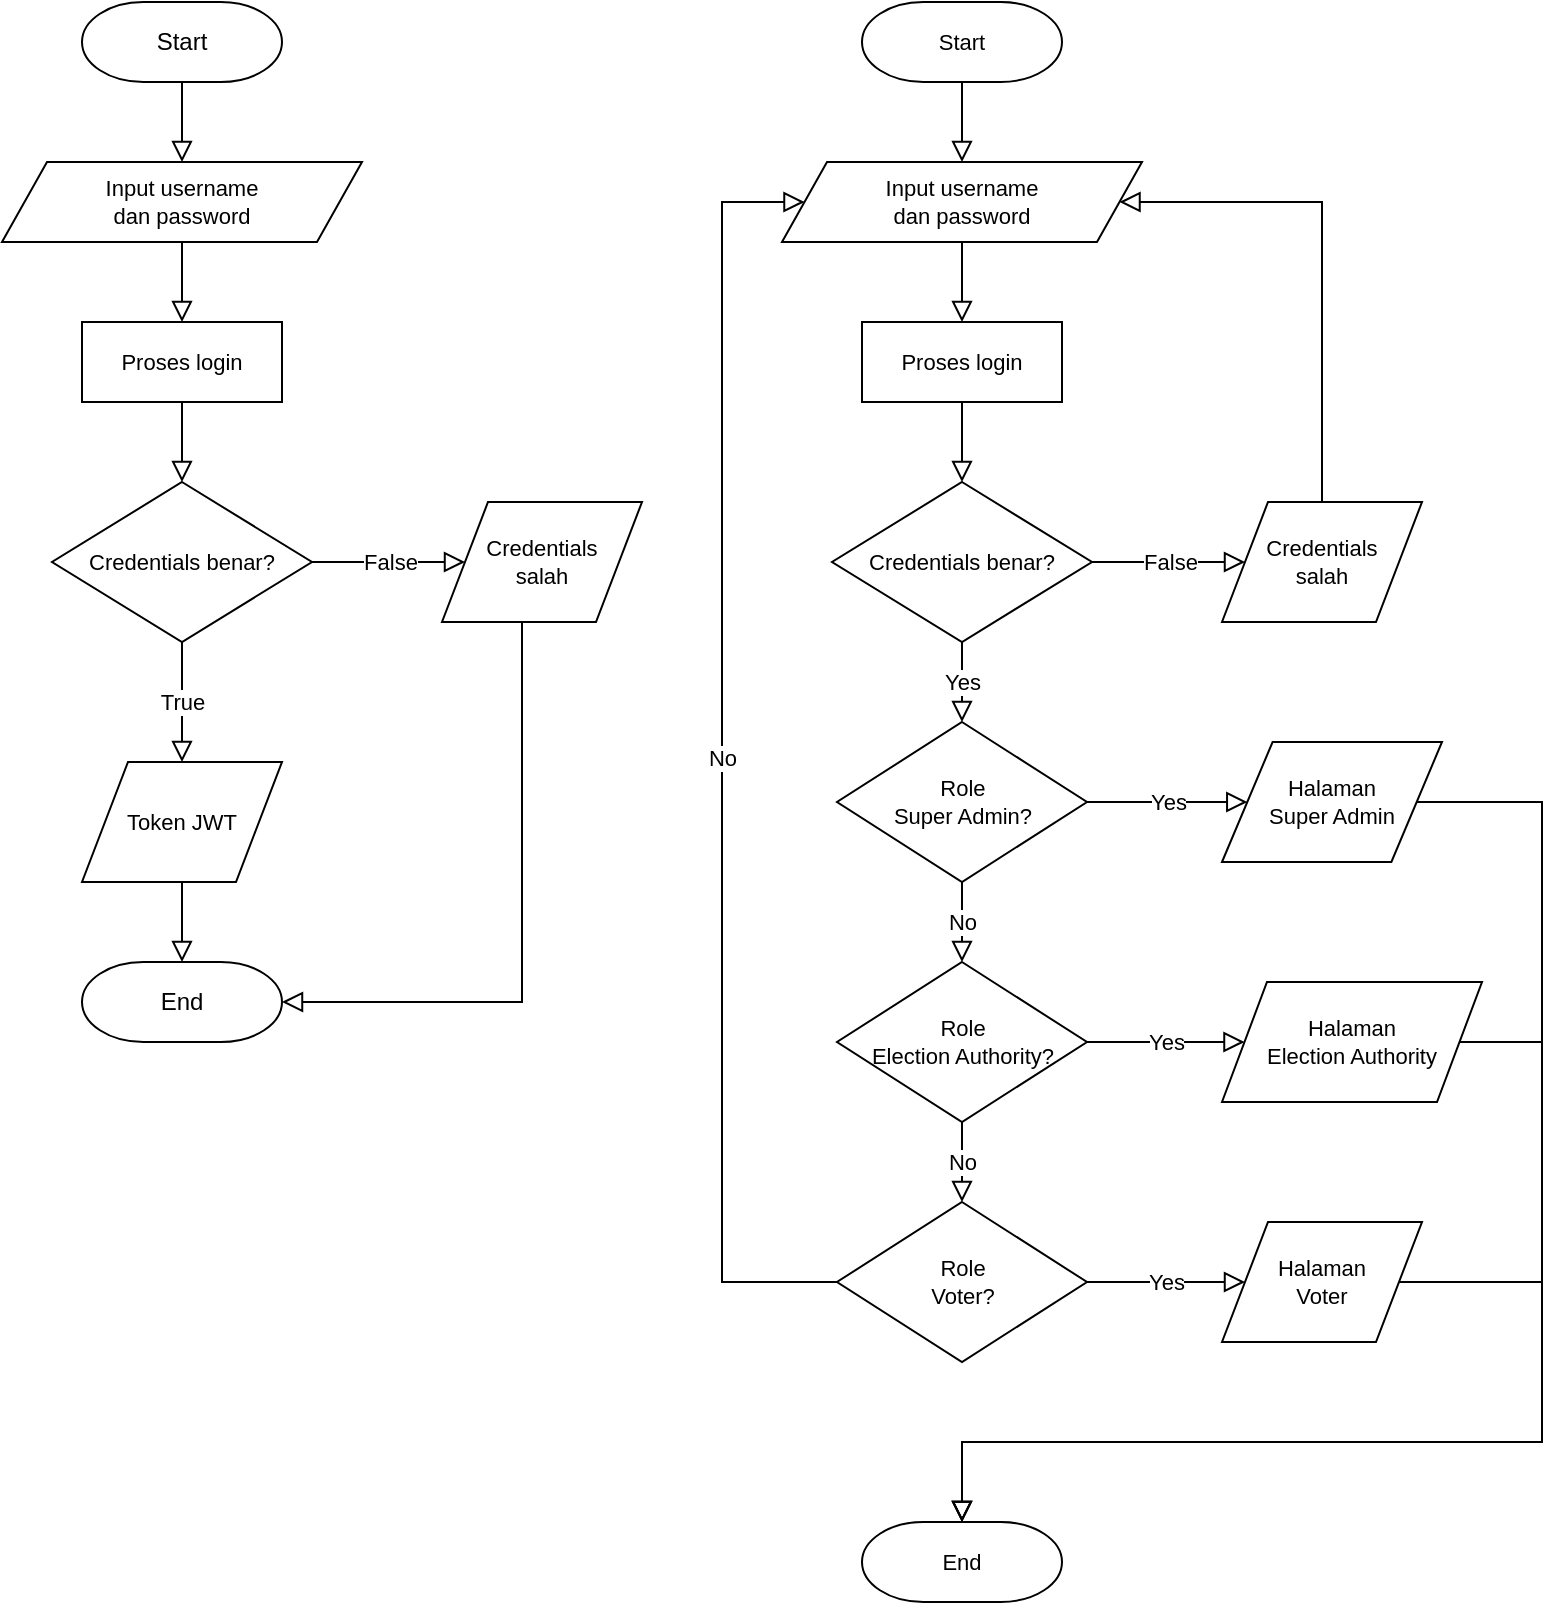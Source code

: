 <mxfile version="14.4.9" type="github" pages="11">
  <diagram id="C5RBs43oDa-KdzZeNtuy" name="login">
    <mxGraphModel dx="1054" dy="605" grid="1" gridSize="10" guides="1" tooltips="1" connect="1" arrows="1" fold="1" page="1" pageScale="1" pageWidth="827" pageHeight="1169" math="0" shadow="0">
      <root>
        <mxCell id="WIyWlLk6GJQsqaUBKTNV-0" />
        <mxCell id="WIyWlLk6GJQsqaUBKTNV-1" parent="WIyWlLk6GJQsqaUBKTNV-0" />
        <mxCell id="tE3NUFGUL5-V3eDfIwcR-2" style="edgeStyle=orthogonalEdgeStyle;rounded=0;orthogonalLoop=1;jettySize=auto;html=1;entryX=0.5;entryY=0;entryDx=0;entryDy=0;shadow=0;fontSize=11;strokeWidth=1;labelBackgroundColor=none;endFill=0;endArrow=block;endSize=8;" parent="WIyWlLk6GJQsqaUBKTNV-1" source="tE3NUFGUL5-V3eDfIwcR-0" target="tE3NUFGUL5-V3eDfIwcR-1" edge="1">
          <mxGeometry relative="1" as="geometry" />
        </mxCell>
        <mxCell id="tE3NUFGUL5-V3eDfIwcR-0" value="Start" style="strokeWidth=1;html=1;shape=mxgraph.flowchart.terminator;whiteSpace=wrap;rounded=1;shadow=0;glass=0;" parent="WIyWlLk6GJQsqaUBKTNV-1" vertex="1">
          <mxGeometry x="40" width="100" height="40" as="geometry" />
        </mxCell>
        <mxCell id="tE3NUFGUL5-V3eDfIwcR-4" style="edgeStyle=orthogonalEdgeStyle;rounded=0;orthogonalLoop=1;jettySize=auto;html=1;shadow=0;fontSize=11;strokeWidth=1;labelBackgroundColor=none;endFill=0;endArrow=block;endSize=8;" parent="WIyWlLk6GJQsqaUBKTNV-1" source="tE3NUFGUL5-V3eDfIwcR-1" target="tE3NUFGUL5-V3eDfIwcR-3" edge="1">
          <mxGeometry relative="1" as="geometry" />
        </mxCell>
        <mxCell id="tE3NUFGUL5-V3eDfIwcR-1" value="Input username&lt;br&gt;dan password" style="shape=parallelogram;html=1;strokeWidth=1;perimeter=parallelogramPerimeter;whiteSpace=wrap;rounded=0;size=0.125;shadow=0;fontSize=11;endFill=0;endArrow=block;endSize=8;" parent="WIyWlLk6GJQsqaUBKTNV-1" vertex="1">
          <mxGeometry y="80" width="180" height="40" as="geometry" />
        </mxCell>
        <mxCell id="tE3NUFGUL5-V3eDfIwcR-6" style="edgeStyle=orthogonalEdgeStyle;rounded=0;orthogonalLoop=1;jettySize=auto;html=1;entryX=0.5;entryY=0;entryDx=0;entryDy=0;entryPerimeter=0;shadow=0;fontSize=11;strokeWidth=1;labelBackgroundColor=none;endFill=0;endArrow=block;endSize=8;" parent="WIyWlLk6GJQsqaUBKTNV-1" source="tE3NUFGUL5-V3eDfIwcR-3" target="tE3NUFGUL5-V3eDfIwcR-5" edge="1">
          <mxGeometry relative="1" as="geometry" />
        </mxCell>
        <mxCell id="tE3NUFGUL5-V3eDfIwcR-3" value="Proses login" style="rounded=0;whiteSpace=wrap;html=1;absoluteArcSize=1;strokeWidth=1;shadow=0;fontSize=11;endFill=0;endArrow=block;endSize=8;" parent="WIyWlLk6GJQsqaUBKTNV-1" vertex="1">
          <mxGeometry x="40" y="160" width="100" height="40" as="geometry" />
        </mxCell>
        <mxCell id="tE3NUFGUL5-V3eDfIwcR-11" value="True" style="edgeStyle=orthogonalEdgeStyle;rounded=0;orthogonalLoop=1;jettySize=auto;html=1;entryX=0.5;entryY=0;entryDx=0;entryDy=0;shadow=0;fontSize=11;strokeWidth=1;labelBackgroundColor=#ffffff;endFill=0;endArrow=block;endSize=8;" parent="WIyWlLk6GJQsqaUBKTNV-1" source="tE3NUFGUL5-V3eDfIwcR-5" target="tE3NUFGUL5-V3eDfIwcR-7" edge="1">
          <mxGeometry relative="1" as="geometry" />
        </mxCell>
        <mxCell id="tE3NUFGUL5-V3eDfIwcR-13" value="False" style="edgeStyle=orthogonalEdgeStyle;rounded=0;orthogonalLoop=1;jettySize=auto;html=1;entryX=0;entryY=0.5;entryDx=0;entryDy=0;shadow=0;fontSize=11;strokeWidth=1;labelBackgroundColor=#ffffff;endFill=0;endArrow=block;endSize=8;jumpStyle=none;" parent="WIyWlLk6GJQsqaUBKTNV-1" source="tE3NUFGUL5-V3eDfIwcR-5" target="tE3NUFGUL5-V3eDfIwcR-12" edge="1">
          <mxGeometry relative="1" as="geometry" />
        </mxCell>
        <mxCell id="tE3NUFGUL5-V3eDfIwcR-5" value="Credentials benar?" style="strokeWidth=1;html=1;shape=mxgraph.flowchart.decision;whiteSpace=wrap;rounded=0;shadow=0;fontSize=11;endFill=0;endArrow=block;endSize=8;" parent="WIyWlLk6GJQsqaUBKTNV-1" vertex="1">
          <mxGeometry x="25" y="240" width="130" height="80" as="geometry" />
        </mxCell>
        <mxCell id="tE3NUFGUL5-V3eDfIwcR-15" style="edgeStyle=orthogonalEdgeStyle;rounded=0;orthogonalLoop=1;jettySize=auto;html=1;entryX=0.5;entryY=0;entryDx=0;entryDy=0;entryPerimeter=0;shadow=0;fontSize=11;strokeWidth=1;labelBackgroundColor=none;endFill=0;endArrow=block;endSize=8;" parent="WIyWlLk6GJQsqaUBKTNV-1" source="tE3NUFGUL5-V3eDfIwcR-7" target="tE3NUFGUL5-V3eDfIwcR-14" edge="1">
          <mxGeometry relative="1" as="geometry" />
        </mxCell>
        <mxCell id="tE3NUFGUL5-V3eDfIwcR-7" value="Token JWT" style="shape=parallelogram;html=1;strokeWidth=1;perimeter=parallelogramPerimeter;whiteSpace=wrap;rounded=0;size=0.23;shadow=0;fontSize=11;endFill=0;endArrow=block;endSize=8;" parent="WIyWlLk6GJQsqaUBKTNV-1" vertex="1">
          <mxGeometry x="40" y="380" width="100" height="60" as="geometry" />
        </mxCell>
        <mxCell id="tE3NUFGUL5-V3eDfIwcR-23" style="edgeStyle=orthogonalEdgeStyle;rounded=0;orthogonalLoop=1;jettySize=auto;html=1;entryX=1;entryY=0.5;entryDx=0;entryDy=0;entryPerimeter=0;shadow=0;labelBackgroundColor=none;endArrow=block;endFill=0;endSize=8;strokeWidth=1;" parent="WIyWlLk6GJQsqaUBKTNV-1" source="tE3NUFGUL5-V3eDfIwcR-12" target="tE3NUFGUL5-V3eDfIwcR-14" edge="1">
          <mxGeometry relative="1" as="geometry">
            <Array as="points">
              <mxPoint x="260" y="500" />
            </Array>
          </mxGeometry>
        </mxCell>
        <mxCell id="tE3NUFGUL5-V3eDfIwcR-12" value="Credentials&lt;br&gt;salah" style="shape=parallelogram;html=1;strokeWidth=1;perimeter=parallelogramPerimeter;whiteSpace=wrap;rounded=0;size=0.23;shadow=0;fontSize=11;endFill=0;endArrow=block;endSize=8;" parent="WIyWlLk6GJQsqaUBKTNV-1" vertex="1">
          <mxGeometry x="220" y="250" width="100" height="60" as="geometry" />
        </mxCell>
        <mxCell id="tE3NUFGUL5-V3eDfIwcR-14" value="End" style="strokeWidth=1;html=1;shape=mxgraph.flowchart.terminator;whiteSpace=wrap;rounded=1;shadow=0;glass=0;" parent="WIyWlLk6GJQsqaUBKTNV-1" vertex="1">
          <mxGeometry x="40" y="480" width="100" height="40" as="geometry" />
        </mxCell>
        <mxCell id="cEXrA34bqkTo5n-bkM3A-0" style="edgeStyle=orthogonalEdgeStyle;rounded=0;orthogonalLoop=1;jettySize=auto;html=1;entryX=0.5;entryY=0;entryDx=0;entryDy=0;shadow=0;fontSize=11;strokeWidth=1;labelBackgroundColor=none;endFill=0;endArrow=block;endSize=8;" parent="WIyWlLk6GJQsqaUBKTNV-1" source="cEXrA34bqkTo5n-bkM3A-1" target="cEXrA34bqkTo5n-bkM3A-3" edge="1">
          <mxGeometry relative="1" as="geometry" />
        </mxCell>
        <mxCell id="cEXrA34bqkTo5n-bkM3A-1" value="Start" style="strokeWidth=1;html=1;shape=mxgraph.flowchart.terminator;whiteSpace=wrap;rounded=0;shadow=0;fontSize=11;endFill=0;endArrow=block;endSize=8;" parent="WIyWlLk6GJQsqaUBKTNV-1" vertex="1">
          <mxGeometry x="430" width="100" height="40" as="geometry" />
        </mxCell>
        <mxCell id="cEXrA34bqkTo5n-bkM3A-2" style="edgeStyle=orthogonalEdgeStyle;rounded=0;orthogonalLoop=1;jettySize=auto;html=1;shadow=0;fontSize=11;strokeWidth=1;labelBackgroundColor=none;endFill=0;endArrow=block;endSize=8;" parent="WIyWlLk6GJQsqaUBKTNV-1" source="cEXrA34bqkTo5n-bkM3A-3" target="cEXrA34bqkTo5n-bkM3A-5" edge="1">
          <mxGeometry relative="1" as="geometry" />
        </mxCell>
        <mxCell id="cEXrA34bqkTo5n-bkM3A-3" value="Input username&lt;br&gt;dan password" style="shape=parallelogram;html=1;strokeWidth=1;perimeter=parallelogramPerimeter;whiteSpace=wrap;rounded=0;size=0.125;shadow=0;fontSize=11;endFill=0;endArrow=block;endSize=8;" parent="WIyWlLk6GJQsqaUBKTNV-1" vertex="1">
          <mxGeometry x="390" y="80" width="180" height="40" as="geometry" />
        </mxCell>
        <mxCell id="cEXrA34bqkTo5n-bkM3A-4" style="edgeStyle=orthogonalEdgeStyle;rounded=0;orthogonalLoop=1;jettySize=auto;html=1;entryX=0.5;entryY=0;entryDx=0;entryDy=0;entryPerimeter=0;shadow=0;fontSize=11;strokeWidth=1;labelBackgroundColor=none;endFill=0;endArrow=block;endSize=8;" parent="WIyWlLk6GJQsqaUBKTNV-1" source="cEXrA34bqkTo5n-bkM3A-5" target="cEXrA34bqkTo5n-bkM3A-8" edge="1">
          <mxGeometry relative="1" as="geometry" />
        </mxCell>
        <mxCell id="cEXrA34bqkTo5n-bkM3A-5" value="Proses login" style="rounded=0;whiteSpace=wrap;html=1;absoluteArcSize=1;strokeWidth=1;shadow=0;fontSize=11;endFill=0;endArrow=block;endSize=8;" parent="WIyWlLk6GJQsqaUBKTNV-1" vertex="1">
          <mxGeometry x="430" y="160" width="100" height="40" as="geometry" />
        </mxCell>
        <mxCell id="cEXrA34bqkTo5n-bkM3A-7" value="False" style="edgeStyle=orthogonalEdgeStyle;rounded=0;orthogonalLoop=1;jettySize=auto;html=1;entryX=0;entryY=0.5;entryDx=0;entryDy=0;shadow=0;fontSize=11;strokeWidth=1;labelBackgroundColor=#ffffff;endFill=0;endArrow=block;endSize=8;jumpStyle=none;" parent="WIyWlLk6GJQsqaUBKTNV-1" source="cEXrA34bqkTo5n-bkM3A-8" target="cEXrA34bqkTo5n-bkM3A-12" edge="1">
          <mxGeometry relative="1" as="geometry" />
        </mxCell>
        <mxCell id="cEXrA34bqkTo5n-bkM3A-20" value="Yes" style="edgeStyle=orthogonalEdgeStyle;rounded=0;orthogonalLoop=1;jettySize=auto;html=1;entryX=0.5;entryY=0;entryDx=0;entryDy=0;entryPerimeter=0;shadow=0;strokeWidth=1;labelBackgroundColor=#ffffff;endFill=0;endArrow=block;endSize=8;" parent="WIyWlLk6GJQsqaUBKTNV-1" source="cEXrA34bqkTo5n-bkM3A-8" target="cEXrA34bqkTo5n-bkM3A-15" edge="1">
          <mxGeometry relative="1" as="geometry" />
        </mxCell>
        <mxCell id="cEXrA34bqkTo5n-bkM3A-8" value="Credentials benar?" style="strokeWidth=1;html=1;shape=mxgraph.flowchart.decision;whiteSpace=wrap;rounded=0;shadow=0;fontSize=11;endFill=0;endArrow=block;endSize=8;" parent="WIyWlLk6GJQsqaUBKTNV-1" vertex="1">
          <mxGeometry x="415" y="240" width="130" height="80" as="geometry" />
        </mxCell>
        <mxCell id="cEXrA34bqkTo5n-bkM3A-14" style="edgeStyle=orthogonalEdgeStyle;rounded=0;orthogonalLoop=1;jettySize=auto;html=1;entryX=1;entryY=0.5;entryDx=0;entryDy=0;shadow=0;strokeWidth=1;labelBackgroundColor=none;endFill=0;endArrow=block;endSize=8;" parent="WIyWlLk6GJQsqaUBKTNV-1" source="cEXrA34bqkTo5n-bkM3A-12" target="cEXrA34bqkTo5n-bkM3A-3" edge="1">
          <mxGeometry relative="1" as="geometry">
            <Array as="points">
              <mxPoint x="660" y="100" />
            </Array>
          </mxGeometry>
        </mxCell>
        <mxCell id="cEXrA34bqkTo5n-bkM3A-29" style="edgeStyle=orthogonalEdgeStyle;rounded=0;orthogonalLoop=1;jettySize=auto;html=1;entryX=0.5;entryY=0;entryDx=0;entryDy=0;entryPerimeter=0;exitX=1;exitY=0.5;exitDx=0;exitDy=0;shadow=0;strokeWidth=1;labelBackgroundColor=none;endFill=0;endArrow=block;endSize=8;" parent="WIyWlLk6GJQsqaUBKTNV-1" source="cEXrA34bqkTo5n-bkM3A-19" target="cEXrA34bqkTo5n-bkM3A-28" edge="1">
          <mxGeometry relative="1" as="geometry">
            <Array as="points">
              <mxPoint x="770" y="400" />
              <mxPoint x="770" y="720" />
              <mxPoint x="480" y="720" />
            </Array>
          </mxGeometry>
        </mxCell>
        <mxCell id="cEXrA34bqkTo5n-bkM3A-12" value="Credentials&lt;br&gt;salah" style="shape=parallelogram;html=1;strokeWidth=1;perimeter=parallelogramPerimeter;whiteSpace=wrap;rounded=0;size=0.23;shadow=0;fontSize=11;endFill=0;endArrow=block;endSize=8;" parent="WIyWlLk6GJQsqaUBKTNV-1" vertex="1">
          <mxGeometry x="610" y="250" width="100" height="60" as="geometry" />
        </mxCell>
        <mxCell id="cEXrA34bqkTo5n-bkM3A-21" value="Yes" style="edgeStyle=orthogonalEdgeStyle;rounded=0;orthogonalLoop=1;jettySize=auto;html=1;entryX=0;entryY=0.5;entryDx=0;entryDy=0;shadow=0;strokeWidth=1;labelBackgroundColor=#ffffff;endFill=0;endArrow=block;endSize=8;" parent="WIyWlLk6GJQsqaUBKTNV-1" source="cEXrA34bqkTo5n-bkM3A-15" target="cEXrA34bqkTo5n-bkM3A-19" edge="1">
          <mxGeometry relative="1" as="geometry" />
        </mxCell>
        <mxCell id="cEXrA34bqkTo5n-bkM3A-22" value="No" style="edgeStyle=orthogonalEdgeStyle;rounded=0;orthogonalLoop=1;jettySize=auto;html=1;entryX=0.5;entryY=0;entryDx=0;entryDy=0;entryPerimeter=0;shadow=0;strokeWidth=1;labelBackgroundColor=#ffffff;endFill=0;endArrow=block;endSize=8;" parent="WIyWlLk6GJQsqaUBKTNV-1" source="cEXrA34bqkTo5n-bkM3A-15" target="cEXrA34bqkTo5n-bkM3A-18" edge="1">
          <mxGeometry relative="1" as="geometry" />
        </mxCell>
        <mxCell id="cEXrA34bqkTo5n-bkM3A-15" value="Role &lt;br&gt;Super Admin?" style="strokeWidth=1;html=1;shape=mxgraph.flowchart.decision;whiteSpace=wrap;rounded=0;shadow=0;fontSize=11;endFill=0;endArrow=block;endSize=8;" parent="WIyWlLk6GJQsqaUBKTNV-1" vertex="1">
          <mxGeometry x="417.5" y="360" width="125" height="80" as="geometry" />
        </mxCell>
        <mxCell id="cEXrA34bqkTo5n-bkM3A-27" value="Yes" style="edgeStyle=orthogonalEdgeStyle;rounded=0;orthogonalLoop=1;jettySize=auto;html=1;shadow=0;strokeWidth=1;labelBackgroundColor=#ffffff;endFill=0;endArrow=block;endSize=8;" parent="WIyWlLk6GJQsqaUBKTNV-1" source="cEXrA34bqkTo5n-bkM3A-17" target="cEXrA34bqkTo5n-bkM3A-25" edge="1">
          <mxGeometry relative="1" as="geometry" />
        </mxCell>
        <mxCell id="cEXrA34bqkTo5n-bkM3A-32" value="No" style="edgeStyle=orthogonalEdgeStyle;rounded=0;orthogonalLoop=1;jettySize=auto;html=1;entryX=0;entryY=0.5;entryDx=0;entryDy=0;labelBackgroundColor=#ffffff;shadow=0;strokeWidth=1;endFill=0;endArrow=block;endSize=8;" parent="WIyWlLk6GJQsqaUBKTNV-1" source="cEXrA34bqkTo5n-bkM3A-17" target="cEXrA34bqkTo5n-bkM3A-3" edge="1">
          <mxGeometry relative="1" as="geometry">
            <Array as="points">
              <mxPoint x="360" y="640" />
              <mxPoint x="360" y="100" />
            </Array>
          </mxGeometry>
        </mxCell>
        <mxCell id="cEXrA34bqkTo5n-bkM3A-17" value="Role &lt;br&gt;Voter?" style="strokeWidth=1;html=1;shape=mxgraph.flowchart.decision;whiteSpace=wrap;rounded=0;shadow=0;fontSize=11;endFill=0;endArrow=block;endSize=8;" parent="WIyWlLk6GJQsqaUBKTNV-1" vertex="1">
          <mxGeometry x="417.5" y="600" width="125" height="80" as="geometry" />
        </mxCell>
        <mxCell id="cEXrA34bqkTo5n-bkM3A-23" value="No" style="edgeStyle=orthogonalEdgeStyle;rounded=0;orthogonalLoop=1;jettySize=auto;html=1;entryX=0.5;entryY=0;entryDx=0;entryDy=0;entryPerimeter=0;shadow=0;strokeWidth=1;labelBackgroundColor=#ffffff;endFill=0;endArrow=block;endSize=8;" parent="WIyWlLk6GJQsqaUBKTNV-1" source="cEXrA34bqkTo5n-bkM3A-18" target="cEXrA34bqkTo5n-bkM3A-17" edge="1">
          <mxGeometry relative="1" as="geometry" />
        </mxCell>
        <mxCell id="cEXrA34bqkTo5n-bkM3A-26" value="Yes" style="edgeStyle=orthogonalEdgeStyle;rounded=0;orthogonalLoop=1;jettySize=auto;html=1;entryX=0;entryY=0.5;entryDx=0;entryDy=0;shadow=0;strokeWidth=1;labelBackgroundColor=#ffffff;endFill=0;endArrow=block;endSize=8;" parent="WIyWlLk6GJQsqaUBKTNV-1" source="cEXrA34bqkTo5n-bkM3A-18" target="cEXrA34bqkTo5n-bkM3A-24" edge="1">
          <mxGeometry relative="1" as="geometry" />
        </mxCell>
        <mxCell id="cEXrA34bqkTo5n-bkM3A-18" value="Role &lt;br&gt;Election Authority?" style="strokeWidth=1;html=1;shape=mxgraph.flowchart.decision;whiteSpace=wrap;rounded=0;shadow=0;fontSize=11;endFill=0;endArrow=block;endSize=8;" parent="WIyWlLk6GJQsqaUBKTNV-1" vertex="1">
          <mxGeometry x="417.5" y="480" width="125" height="80" as="geometry" />
        </mxCell>
        <mxCell id="cEXrA34bqkTo5n-bkM3A-19" value="Halaman&lt;br&gt;Super Admin" style="shape=parallelogram;html=1;strokeWidth=1;perimeter=parallelogramPerimeter;whiteSpace=wrap;rounded=0;size=0.23;shadow=0;fontSize=11;endFill=0;endArrow=block;endSize=8;" parent="WIyWlLk6GJQsqaUBKTNV-1" vertex="1">
          <mxGeometry x="610" y="370" width="110" height="60" as="geometry" />
        </mxCell>
        <mxCell id="cEXrA34bqkTo5n-bkM3A-30" style="edgeStyle=orthogonalEdgeStyle;rounded=0;orthogonalLoop=1;jettySize=auto;html=1;entryX=0.5;entryY=0;entryDx=0;entryDy=0;entryPerimeter=0;shadow=0;strokeWidth=1;labelBackgroundColor=none;endFill=0;endArrow=block;endSize=8;" parent="WIyWlLk6GJQsqaUBKTNV-1" source="cEXrA34bqkTo5n-bkM3A-24" target="cEXrA34bqkTo5n-bkM3A-28" edge="1">
          <mxGeometry relative="1" as="geometry">
            <Array as="points">
              <mxPoint x="770" y="520" />
              <mxPoint x="770" y="720" />
              <mxPoint x="480" y="720" />
            </Array>
          </mxGeometry>
        </mxCell>
        <mxCell id="cEXrA34bqkTo5n-bkM3A-24" value="Halaman&lt;br&gt;Election Authority" style="shape=parallelogram;html=1;strokeWidth=1;perimeter=parallelogramPerimeter;whiteSpace=wrap;rounded=0;size=0.173;shadow=0;fontSize=11;endFill=0;endArrow=block;endSize=8;" parent="WIyWlLk6GJQsqaUBKTNV-1" vertex="1">
          <mxGeometry x="610" y="490" width="130" height="60" as="geometry" />
        </mxCell>
        <mxCell id="cEXrA34bqkTo5n-bkM3A-31" style="edgeStyle=orthogonalEdgeStyle;rounded=0;orthogonalLoop=1;jettySize=auto;html=1;entryX=0.5;entryY=0;entryDx=0;entryDy=0;entryPerimeter=0;shadow=0;strokeWidth=1;labelBackgroundColor=none;endFill=0;endArrow=block;endSize=8;" parent="WIyWlLk6GJQsqaUBKTNV-1" source="cEXrA34bqkTo5n-bkM3A-25" target="cEXrA34bqkTo5n-bkM3A-28" edge="1">
          <mxGeometry relative="1" as="geometry">
            <Array as="points">
              <mxPoint x="770" y="640" />
              <mxPoint x="770" y="720" />
              <mxPoint x="480" y="720" />
            </Array>
          </mxGeometry>
        </mxCell>
        <mxCell id="cEXrA34bqkTo5n-bkM3A-25" value="Halaman&lt;br&gt;Voter" style="shape=parallelogram;html=1;strokeWidth=1;perimeter=parallelogramPerimeter;whiteSpace=wrap;rounded=0;size=0.23;shadow=0;fontSize=11;endFill=0;endArrow=block;endSize=8;" parent="WIyWlLk6GJQsqaUBKTNV-1" vertex="1">
          <mxGeometry x="610" y="610" width="100" height="60" as="geometry" />
        </mxCell>
        <mxCell id="cEXrA34bqkTo5n-bkM3A-28" value="End" style="strokeWidth=1;html=1;shape=mxgraph.flowchart.terminator;whiteSpace=wrap;rounded=0;shadow=0;fontSize=11;endFill=0;endArrow=block;endSize=8;" parent="WIyWlLk6GJQsqaUBKTNV-1" vertex="1">
          <mxGeometry x="430" y="760" width="100" height="40" as="geometry" />
        </mxCell>
      </root>
    </mxGraphModel>
  </diagram>
  <diagram id="LXsX329N4g-DjXMw4RKQ" name="create-ea">
    <mxGraphModel dx="1054" dy="605" grid="1" gridSize="10" guides="1" tooltips="1" connect="1" arrows="1" fold="1" page="1" pageScale="1" pageWidth="827" pageHeight="1169" math="0" shadow="0">
      <root>
        <mxCell id="6KQWg3v5wUVo-hego7Wu-0" />
        <mxCell id="6KQWg3v5wUVo-hego7Wu-1" parent="6KQWg3v5wUVo-hego7Wu-0" />
        <mxCell id="U8l3LxekH08N-TCR7E8b-5" style="edgeStyle=orthogonalEdgeStyle;rounded=0;orthogonalLoop=1;jettySize=auto;html=1;entryX=0.5;entryY=0;entryDx=0;entryDy=0;shadow=0;labelBackgroundColor=none;endArrow=block;endFill=0;endSize=8;strokeWidth=1;" parent="6KQWg3v5wUVo-hego7Wu-1" source="U8l3LxekH08N-TCR7E8b-3" target="U8l3LxekH08N-TCR7E8b-4" edge="1">
          <mxGeometry relative="1" as="geometry" />
        </mxCell>
        <mxCell id="U8l3LxekH08N-TCR7E8b-3" value="Start" style="strokeWidth=1;html=1;shape=mxgraph.flowchart.terminator;whiteSpace=wrap;rounded=0;shadow=0;endArrow=block;endFill=0;endSize=8;fontSize=11;" parent="6KQWg3v5wUVo-hego7Wu-1" vertex="1">
          <mxGeometry x="350" width="100" height="40" as="geometry" />
        </mxCell>
        <mxCell id="U8l3LxekH08N-TCR7E8b-9" style="edgeStyle=orthogonalEdgeStyle;rounded=0;orthogonalLoop=1;jettySize=auto;html=1;exitX=0.5;exitY=1;exitDx=0;exitDy=0;entryX=0.5;entryY=0;entryDx=0;entryDy=0;entryPerimeter=0;shadow=0;labelBackgroundColor=none;endArrow=block;endFill=0;endSize=8;strokeWidth=1;" parent="6KQWg3v5wUVo-hego7Wu-1" source="U8l3LxekH08N-TCR7E8b-4" target="U8l3LxekH08N-TCR7E8b-8" edge="1">
          <mxGeometry relative="1" as="geometry" />
        </mxCell>
        <mxCell id="U8l3LxekH08N-TCR7E8b-4" value="Input username, &lt;br&gt;password dan &lt;br&gt;nama election authority" style="shape=parallelogram;html=1;strokeWidth=1;perimeter=parallelogramPerimeter;whiteSpace=wrap;rounded=0;size=0.141;shadow=0;endArrow=block;endFill=0;endSize=8;fontSize=11;" parent="6KQWg3v5wUVo-hego7Wu-1" vertex="1">
          <mxGeometry x="320" y="80" width="160" height="60" as="geometry" />
        </mxCell>
        <mxCell id="U8l3LxekH08N-TCR7E8b-15" style="edgeStyle=orthogonalEdgeStyle;rounded=0;orthogonalLoop=1;jettySize=auto;html=1;entryX=0.5;entryY=0;entryDx=0;entryDy=0;entryPerimeter=0;shadow=0;labelBackgroundColor=none;endArrow=block;endFill=0;endSize=8;strokeWidth=1;" parent="6KQWg3v5wUVo-hego7Wu-1" source="U8l3LxekH08N-TCR7E8b-6" target="U8l3LxekH08N-TCR7E8b-14" edge="1">
          <mxGeometry relative="1" as="geometry" />
        </mxCell>
        <mxCell id="U8l3LxekH08N-TCR7E8b-6" value="Proses pembuatan akun election authority" style="rounded=0;whiteSpace=wrap;html=1;absoluteArcSize=1;strokeWidth=1;shadow=0;endArrow=block;endFill=0;endSize=8;fontSize=11;" parent="6KQWg3v5wUVo-hego7Wu-1" vertex="1">
          <mxGeometry x="335" y="320" width="130" height="70" as="geometry" />
        </mxCell>
        <mxCell id="U8l3LxekH08N-TCR7E8b-10" value="True" style="edgeStyle=orthogonalEdgeStyle;rounded=0;orthogonalLoop=1;jettySize=auto;html=1;entryX=0.5;entryY=0;entryDx=0;entryDy=0;shadow=0;labelBackgroundColor=#ffffff;endArrow=block;endFill=0;endSize=8;strokeWidth=1;" parent="6KQWg3v5wUVo-hego7Wu-1" source="U8l3LxekH08N-TCR7E8b-8" target="U8l3LxekH08N-TCR7E8b-6" edge="1">
          <mxGeometry relative="1" as="geometry" />
        </mxCell>
        <mxCell id="U8l3LxekH08N-TCR7E8b-12" value="False" style="edgeStyle=orthogonalEdgeStyle;rounded=0;orthogonalLoop=1;jettySize=auto;html=1;shadow=0;labelBackgroundColor=#ffffff;endArrow=block;endFill=0;endSize=8;strokeWidth=1;" parent="6KQWg3v5wUVo-hego7Wu-1" source="U8l3LxekH08N-TCR7E8b-8" target="U8l3LxekH08N-TCR7E8b-11" edge="1">
          <mxGeometry relative="1" as="geometry" />
        </mxCell>
        <mxCell id="U8l3LxekH08N-TCR7E8b-8" value="unique&lt;br&gt;username?" style="strokeWidth=1;html=1;shape=mxgraph.flowchart.decision;whiteSpace=wrap;rounded=0;shadow=0;endArrow=block;endFill=0;endSize=8;fontSize=11;" parent="6KQWg3v5wUVo-hego7Wu-1" vertex="1">
          <mxGeometry x="340" y="180" width="120" height="100" as="geometry" />
        </mxCell>
        <mxCell id="U8l3LxekH08N-TCR7E8b-13" style="edgeStyle=orthogonalEdgeStyle;rounded=0;orthogonalLoop=1;jettySize=auto;html=1;entryX=1;entryY=0.5;entryDx=0;entryDy=0;shadow=0;labelBackgroundColor=none;endArrow=block;endFill=0;endSize=8;strokeWidth=1;" parent="6KQWg3v5wUVo-hego7Wu-1" source="U8l3LxekH08N-TCR7E8b-11" target="U8l3LxekH08N-TCR7E8b-4" edge="1">
          <mxGeometry relative="1" as="geometry">
            <Array as="points">
              <mxPoint x="575" y="110" />
            </Array>
          </mxGeometry>
        </mxCell>
        <mxCell id="U8l3LxekH08N-TCR7E8b-11" value="Username sudah digunakan" style="shape=parallelogram;html=1;strokeWidth=1;perimeter=parallelogramPerimeter;whiteSpace=wrap;rounded=0;size=0.173;shadow=0;endArrow=block;endFill=0;endSize=8;fontSize=11;" parent="6KQWg3v5wUVo-hego7Wu-1" vertex="1">
          <mxGeometry x="510" y="200" width="130" height="60" as="geometry" />
        </mxCell>
        <mxCell id="U8l3LxekH08N-TCR7E8b-14" value="End" style="strokeWidth=1;html=1;shape=mxgraph.flowchart.terminator;whiteSpace=wrap;rounded=0;shadow=0;endArrow=block;endFill=0;endSize=8;fontSize=11;" parent="6KQWg3v5wUVo-hego7Wu-1" vertex="1">
          <mxGeometry x="350" y="440" width="100" height="40" as="geometry" />
        </mxCell>
      </root>
    </mxGraphModel>
  </diagram>
  <diagram id="xBZYPQlDqlaTNY8MY0ZJ" name="create-election">
    <mxGraphModel dx="1054" dy="605" grid="1" gridSize="10" guides="1" tooltips="1" connect="1" arrows="1" fold="1" page="1" pageScale="1" pageWidth="827" pageHeight="1169" math="0" shadow="0">
      <root>
        <mxCell id="L_kDG-t8zdZ7WhSsaVpq-0" />
        <mxCell id="L_kDG-t8zdZ7WhSsaVpq-1" parent="L_kDG-t8zdZ7WhSsaVpq-0" />
        <mxCell id="wRAH97HWcBKKK4Xmf5Ck-0" style="edgeStyle=orthogonalEdgeStyle;rounded=0;orthogonalLoop=1;jettySize=auto;html=1;entryX=0.5;entryY=0;entryDx=0;entryDy=0;shadow=0;labelBackgroundColor=none;endArrow=block;endFill=0;endSize=8;strokeWidth=1;" parent="L_kDG-t8zdZ7WhSsaVpq-1" source="lsVILo5q8_tEaw1KiQmF-2" target="lsVILo5q8_tEaw1KiQmF-3" edge="1">
          <mxGeometry relative="1" as="geometry" />
        </mxCell>
        <mxCell id="lsVILo5q8_tEaw1KiQmF-2" value="Start" style="strokeWidth=1;html=1;shape=mxgraph.flowchart.terminator;whiteSpace=wrap;rounded=0;shadow=0;endArrow=block;endFill=0;endSize=8;fontSize=11;" parent="L_kDG-t8zdZ7WhSsaVpq-1" vertex="1">
          <mxGeometry x="350" width="100" height="40" as="geometry" />
        </mxCell>
        <mxCell id="wRAH97HWcBKKK4Xmf5Ck-1" style="edgeStyle=orthogonalEdgeStyle;rounded=0;orthogonalLoop=1;jettySize=auto;html=1;entryX=0.5;entryY=0;entryDx=0;entryDy=0;shadow=0;labelBackgroundColor=none;endArrow=block;endFill=0;endSize=8;strokeWidth=1;" parent="L_kDG-t8zdZ7WhSsaVpq-1" source="lsVILo5q8_tEaw1KiQmF-3" target="lsVILo5q8_tEaw1KiQmF-4" edge="1">
          <mxGeometry relative="1" as="geometry" />
        </mxCell>
        <mxCell id="lsVILo5q8_tEaw1KiQmF-3" value="Input nama, deskripsi,&lt;br&gt;tanggal mulai dan&lt;br&gt;tanggal selesai" style="shape=parallelogram;html=1;strokeWidth=1;perimeter=parallelogramPerimeter;whiteSpace=wrap;rounded=0;size=0.141;shadow=0;endArrow=block;endFill=0;endSize=8;fontSize=11;" parent="L_kDG-t8zdZ7WhSsaVpq-1" vertex="1">
          <mxGeometry x="320" y="80" width="160" height="60" as="geometry" />
        </mxCell>
        <mxCell id="wRAH97HWcBKKK4Xmf5Ck-3" style="edgeStyle=orthogonalEdgeStyle;rounded=0;orthogonalLoop=1;jettySize=auto;html=1;entryX=0.5;entryY=0;entryDx=0;entryDy=0;shadow=0;labelBackgroundColor=none;endArrow=block;endFill=0;endSize=8;strokeWidth=1;" parent="L_kDG-t8zdZ7WhSsaVpq-1" source="lsVILo5q8_tEaw1KiQmF-4" target="wRAH97HWcBKKK4Xmf5Ck-2" edge="1">
          <mxGeometry relative="1" as="geometry" />
        </mxCell>
        <mxCell id="lsVILo5q8_tEaw1KiQmF-4" value="Pembuatan election" style="rounded=0;whiteSpace=wrap;html=1;absoluteArcSize=1;strokeWidth=1;shadow=0;endArrow=block;endFill=0;endSize=8;fontSize=11;" parent="L_kDG-t8zdZ7WhSsaVpq-1" vertex="1">
          <mxGeometry x="355" y="200" width="90" height="80" as="geometry" />
        </mxCell>
        <mxCell id="wRAH97HWcBKKK4Xmf5Ck-5" style="edgeStyle=orthogonalEdgeStyle;rounded=0;orthogonalLoop=1;jettySize=auto;html=1;shadow=0;labelBackgroundColor=none;endArrow=block;endFill=0;endSize=8;strokeWidth=1;" parent="L_kDG-t8zdZ7WhSsaVpq-1" source="wRAH97HWcBKKK4Xmf5Ck-2" target="wRAH97HWcBKKK4Xmf5Ck-4" edge="1">
          <mxGeometry relative="1" as="geometry" />
        </mxCell>
        <mxCell id="wRAH97HWcBKKK4Xmf5Ck-2" value="Election berhasil&lt;br&gt;dibuat" style="shape=parallelogram;html=1;strokeWidth=1;perimeter=parallelogramPerimeter;whiteSpace=wrap;rounded=0;size=0.161;shadow=0;endArrow=block;endFill=0;endSize=8;fontSize=11;" parent="L_kDG-t8zdZ7WhSsaVpq-1" vertex="1">
          <mxGeometry x="330" y="320" width="140" height="60" as="geometry" />
        </mxCell>
        <mxCell id="wRAH97HWcBKKK4Xmf5Ck-4" value="End" style="strokeWidth=1;html=1;shape=mxgraph.flowchart.terminator;whiteSpace=wrap;rounded=0;shadow=0;endArrow=block;endFill=0;endSize=8;fontSize=11;" parent="L_kDG-t8zdZ7WhSsaVpq-1" vertex="1">
          <mxGeometry x="350" y="440" width="100" height="40" as="geometry" />
        </mxCell>
      </root>
    </mxGraphModel>
  </diagram>
  <diagram id="TH83_Q8cF1tH8GIB_s2U" name="add-candidate">
    <mxGraphModel dx="1054" dy="605" grid="1" gridSize="10" guides="1" tooltips="1" connect="1" arrows="1" fold="1" page="1" pageScale="1" pageWidth="827" pageHeight="1169" math="0" shadow="0">
      <root>
        <mxCell id="PXLnuG3mkBYyr4n6KwBB-0" />
        <mxCell id="PXLnuG3mkBYyr4n6KwBB-1" parent="PXLnuG3mkBYyr4n6KwBB-0" />
        <mxCell id="Y5bfeVh9V_7leBVaCGXS-4" style="edgeStyle=orthogonalEdgeStyle;rounded=0;orthogonalLoop=1;jettySize=auto;html=1;entryX=0.5;entryY=0;entryDx=0;entryDy=0;shadow=0;labelBackgroundColor=none;endArrow=block;endFill=0;endSize=8;strokeWidth=1;" edge="1" parent="PXLnuG3mkBYyr4n6KwBB-1" source="Y5bfeVh9V_7leBVaCGXS-2" target="Y5bfeVh9V_7leBVaCGXS-3">
          <mxGeometry relative="1" as="geometry" />
        </mxCell>
        <mxCell id="Y5bfeVh9V_7leBVaCGXS-2" value="Start" style="strokeWidth=1;html=1;shape=mxgraph.flowchart.terminator;whiteSpace=wrap;rounded=0;shadow=0;endArrow=block;endFill=0;endSize=8;fontSize=11;" vertex="1" parent="PXLnuG3mkBYyr4n6KwBB-1">
          <mxGeometry x="350" width="100" height="40" as="geometry" />
        </mxCell>
        <mxCell id="Y5bfeVh9V_7leBVaCGXS-6" style="edgeStyle=orthogonalEdgeStyle;rounded=0;orthogonalLoop=1;jettySize=auto;html=1;entryX=0.5;entryY=0;entryDx=0;entryDy=0;shadow=0;labelBackgroundColor=none;endArrow=block;endFill=0;endSize=8;strokeWidth=1;" edge="1" parent="PXLnuG3mkBYyr4n6KwBB-1" source="Y5bfeVh9V_7leBVaCGXS-3" target="Y5bfeVh9V_7leBVaCGXS-5">
          <mxGeometry relative="1" as="geometry" />
        </mxCell>
        <mxCell id="Y5bfeVh9V_7leBVaCGXS-3" value="Pilih election" style="shape=parallelogram;html=1;strokeWidth=1;perimeter=parallelogramPerimeter;whiteSpace=wrap;rounded=0;size=0.15;shadow=0;endArrow=block;endFill=0;endSize=8;fontSize=11;" vertex="1" parent="PXLnuG3mkBYyr4n6KwBB-1">
          <mxGeometry x="350" y="80" width="100" height="40" as="geometry" />
        </mxCell>
        <mxCell id="Y5bfeVh9V_7leBVaCGXS-8" style="edgeStyle=orthogonalEdgeStyle;rounded=0;orthogonalLoop=1;jettySize=auto;html=1;entryX=0.5;entryY=0;entryDx=0;entryDy=0;entryPerimeter=0;shadow=0;labelBackgroundColor=none;endArrow=block;endFill=0;endSize=8;strokeWidth=1;" edge="1" parent="PXLnuG3mkBYyr4n6KwBB-1" source="Y5bfeVh9V_7leBVaCGXS-5" target="Y5bfeVh9V_7leBVaCGXS-7">
          <mxGeometry relative="1" as="geometry" />
        </mxCell>
        <mxCell id="Y5bfeVh9V_7leBVaCGXS-5" value="Input nama, visi,&lt;br&gt;misi dan&lt;br&gt;pengalaman" style="shape=parallelogram;html=1;strokeWidth=1;perimeter=parallelogramPerimeter;whiteSpace=wrap;rounded=0;size=0.107;shadow=0;endArrow=block;endFill=0;endSize=8;fontSize=11;" vertex="1" parent="PXLnuG3mkBYyr4n6KwBB-1">
          <mxGeometry x="330" y="160" width="140" height="60" as="geometry" />
        </mxCell>
        <mxCell id="Y5bfeVh9V_7leBVaCGXS-9" value="Yes" style="edgeStyle=orthogonalEdgeStyle;rounded=0;orthogonalLoop=1;jettySize=auto;html=1;exitX=0;exitY=0.5;exitDx=0;exitDy=0;exitPerimeter=0;entryX=0;entryY=0.5;entryDx=0;entryDy=0;shadow=0;labelBackgroundColor=#ffffff;endArrow=block;endFill=0;endSize=8;strokeWidth=1;" edge="1" parent="PXLnuG3mkBYyr4n6KwBB-1" source="Y5bfeVh9V_7leBVaCGXS-7" target="Y5bfeVh9V_7leBVaCGXS-5">
          <mxGeometry relative="1" as="geometry">
            <Array as="points">
              <mxPoint x="270" y="320" />
              <mxPoint x="270" y="190" />
            </Array>
          </mxGeometry>
        </mxCell>
        <mxCell id="Y5bfeVh9V_7leBVaCGXS-11" value="No" style="edgeStyle=orthogonalEdgeStyle;rounded=0;orthogonalLoop=1;jettySize=auto;html=1;entryX=0.5;entryY=0;entryDx=0;entryDy=0;entryPerimeter=0;shadow=0;labelBackgroundColor=#ffffff;endArrow=block;endFill=0;endSize=8;strokeWidth=1;" edge="1" parent="PXLnuG3mkBYyr4n6KwBB-1" source="Y5bfeVh9V_7leBVaCGXS-7" target="Y5bfeVh9V_7leBVaCGXS-10">
          <mxGeometry relative="1" as="geometry" />
        </mxCell>
        <mxCell id="Y5bfeVh9V_7leBVaCGXS-7" value="Input lagi?" style="strokeWidth=1;html=1;shape=mxgraph.flowchart.decision;whiteSpace=wrap;rounded=0;shadow=0;endArrow=block;endFill=0;endSize=8;fontSize=11;" vertex="1" parent="PXLnuG3mkBYyr4n6KwBB-1">
          <mxGeometry x="350" y="280" width="100" height="80" as="geometry" />
        </mxCell>
        <mxCell id="Y5bfeVh9V_7leBVaCGXS-10" value="End" style="strokeWidth=1;html=1;shape=mxgraph.flowchart.terminator;whiteSpace=wrap;rounded=0;shadow=0;endArrow=block;endFill=0;endSize=8;fontSize=11;" vertex="1" parent="PXLnuG3mkBYyr4n6KwBB-1">
          <mxGeometry x="350" y="400" width="100" height="40" as="geometry" />
        </mxCell>
      </root>
    </mxGraphModel>
  </diagram>
  <diagram id="e_aMwRezPqAjv52DzeSO" name="deploy-election">
    <mxGraphModel dx="1240" dy="712" grid="1" gridSize="10" guides="1" tooltips="1" connect="1" arrows="1" fold="1" page="1" pageScale="1" pageWidth="827" pageHeight="1169" math="0" shadow="0">
      <root>
        <mxCell id="W2N9CFXfJV5B5DyjQFZy-0" />
        <mxCell id="W2N9CFXfJV5B5DyjQFZy-1" parent="W2N9CFXfJV5B5DyjQFZy-0" />
        <mxCell id="jbz9i9LAp1VtBIHSlZoB-5" style="edgeStyle=orthogonalEdgeStyle;rounded=0;orthogonalLoop=1;jettySize=auto;html=1;entryX=0.5;entryY=0;entryDx=0;entryDy=0;shadow=0;labelBackgroundColor=none;endArrow=block;endFill=0;endSize=8;strokeWidth=1;" edge="1" parent="W2N9CFXfJV5B5DyjQFZy-1" source="jbz9i9LAp1VtBIHSlZoB-2" target="jbz9i9LAp1VtBIHSlZoB-3">
          <mxGeometry relative="1" as="geometry" />
        </mxCell>
        <mxCell id="jbz9i9LAp1VtBIHSlZoB-2" value="Start" style="strokeWidth=1;html=1;shape=mxgraph.flowchart.terminator;whiteSpace=wrap;rounded=0;shadow=0;endArrow=block;endFill=0;endSize=8;fontSize=11;" vertex="1" parent="W2N9CFXfJV5B5DyjQFZy-1">
          <mxGeometry x="350" width="100" height="40" as="geometry" />
        </mxCell>
        <mxCell id="jbz9i9LAp1VtBIHSlZoB-7" style="edgeStyle=orthogonalEdgeStyle;rounded=0;orthogonalLoop=1;jettySize=auto;html=1;entryX=0.5;entryY=0;entryDx=0;entryDy=0;shadow=0;labelBackgroundColor=none;endArrow=block;endFill=0;endSize=8;strokeWidth=1;" edge="1" parent="W2N9CFXfJV5B5DyjQFZy-1" source="jbz9i9LAp1VtBIHSlZoB-3" target="jbz9i9LAp1VtBIHSlZoB-4">
          <mxGeometry relative="1" as="geometry" />
        </mxCell>
        <mxCell id="jbz9i9LAp1VtBIHSlZoB-3" value="Pilih election" style="shape=parallelogram;html=1;strokeWidth=1;perimeter=parallelogramPerimeter;whiteSpace=wrap;rounded=0;size=0.15;shadow=0;endArrow=block;endFill=0;endSize=8;fontSize=11;" vertex="1" parent="W2N9CFXfJV5B5DyjQFZy-1">
          <mxGeometry x="350" y="80" width="100" height="40" as="geometry" />
        </mxCell>
        <mxCell id="jbz9i9LAp1VtBIHSlZoB-8" style="edgeStyle=orthogonalEdgeStyle;rounded=0;orthogonalLoop=1;jettySize=auto;html=1;entryX=0.5;entryY=0;entryDx=0;entryDy=0;shadow=0;labelBackgroundColor=none;endArrow=block;endFill=0;endSize=8;strokeWidth=1;" edge="1" parent="W2N9CFXfJV5B5DyjQFZy-1" source="jbz9i9LAp1VtBIHSlZoB-4" target="jbz9i9LAp1VtBIHSlZoB-6">
          <mxGeometry relative="1" as="geometry" />
        </mxCell>
        <mxCell id="jbz9i9LAp1VtBIHSlZoB-4" value="Mengirim ether dari super admin ke wallet address election authority" style="rounded=0;whiteSpace=wrap;html=1;absoluteArcSize=1;strokeWidth=1;shadow=0;endArrow=block;endFill=0;endSize=8;fontSize=11;" vertex="1" parent="W2N9CFXfJV5B5DyjQFZy-1">
          <mxGeometry x="320" y="160" width="160" height="80" as="geometry" />
        </mxCell>
        <mxCell id="jbz9i9LAp1VtBIHSlZoB-11" style="edgeStyle=orthogonalEdgeStyle;rounded=0;orthogonalLoop=1;jettySize=auto;html=1;entryX=0.5;entryY=0;entryDx=0;entryDy=0;shadow=0;labelBackgroundColor=none;endArrow=block;endFill=0;endSize=8;strokeWidth=1;" edge="1" parent="W2N9CFXfJV5B5DyjQFZy-1" source="jbz9i9LAp1VtBIHSlZoB-6" target="jbz9i9LAp1VtBIHSlZoB-9">
          <mxGeometry relative="1" as="geometry" />
        </mxCell>
        <mxCell id="jbz9i9LAp1VtBIHSlZoB-6" value="Deploy smart contract ke private blockchain oleh election authority" style="rounded=0;whiteSpace=wrap;html=1;absoluteArcSize=1;strokeWidth=1;shadow=0;endArrow=block;endFill=0;endSize=8;fontSize=11;spacing=7;" vertex="1" parent="W2N9CFXfJV5B5DyjQFZy-1">
          <mxGeometry x="320" y="280" width="160" height="80" as="geometry" />
        </mxCell>
        <mxCell id="jbz9i9LAp1VtBIHSlZoB-13" style="edgeStyle=orthogonalEdgeStyle;rounded=0;orthogonalLoop=1;jettySize=auto;html=1;shadow=0;labelBackgroundColor=none;endArrow=block;endFill=0;endSize=8;strokeWidth=1;" edge="1" parent="W2N9CFXfJV5B5DyjQFZy-1" source="jbz9i9LAp1VtBIHSlZoB-9" target="jbz9i9LAp1VtBIHSlZoB-12">
          <mxGeometry relative="1" as="geometry" />
        </mxCell>
        <mxCell id="jbz9i9LAp1VtBIHSlZoB-9" value="Set candidate di smart contract berdasarkan data di database" style="rounded=0;whiteSpace=wrap;html=1;absoluteArcSize=1;strokeWidth=1;shadow=0;endArrow=block;endFill=0;endSize=8;fontSize=11;spacing=6;" vertex="1" parent="W2N9CFXfJV5B5DyjQFZy-1">
          <mxGeometry x="320" y="400" width="160" height="80" as="geometry" />
        </mxCell>
        <mxCell id="jbz9i9LAp1VtBIHSlZoB-15" style="edgeStyle=orthogonalEdgeStyle;rounded=0;orthogonalLoop=1;jettySize=auto;html=1;entryX=0.5;entryY=0;entryDx=0;entryDy=0;entryPerimeter=0;shadow=0;labelBackgroundColor=none;endArrow=block;endFill=0;endSize=8;strokeWidth=1;" edge="1" parent="W2N9CFXfJV5B5DyjQFZy-1" source="jbz9i9LAp1VtBIHSlZoB-12" target="jbz9i9LAp1VtBIHSlZoB-14">
          <mxGeometry relative="1" as="geometry" />
        </mxCell>
        <mxCell id="jbz9i9LAp1VtBIHSlZoB-12" value="Smart contract berhasil di deploy" style="shape=parallelogram;html=1;strokeWidth=1;perimeter=parallelogramPerimeter;whiteSpace=wrap;rounded=0;size=0.107;shadow=0;endArrow=block;endFill=0;endSize=8;fontSize=11;spacing=9;" vertex="1" parent="W2N9CFXfJV5B5DyjQFZy-1">
          <mxGeometry x="330" y="520" width="140" height="40" as="geometry" />
        </mxCell>
        <mxCell id="jbz9i9LAp1VtBIHSlZoB-14" value="End" style="strokeWidth=1;html=1;shape=mxgraph.flowchart.terminator;whiteSpace=wrap;rounded=0;shadow=0;endArrow=block;endFill=0;endSize=8;fontSize=11;" vertex="1" parent="W2N9CFXfJV5B5DyjQFZy-1">
          <mxGeometry x="350" y="600" width="100" height="40" as="geometry" />
        </mxCell>
      </root>
    </mxGraphModel>
  </diagram>
  <diagram id="-YGDMJMfJ2T2aebIFKW_" name="voter-register-to-election">
    <mxGraphModel dx="1054" dy="605" grid="1" gridSize="10" guides="1" tooltips="1" connect="1" arrows="1" fold="1" page="1" pageScale="1" pageWidth="827" pageHeight="1169" math="0" shadow="0">
      <root>
        <mxCell id="Mwt5COxjQra6mZKLzjHA-0" />
        <mxCell id="Mwt5COxjQra6mZKLzjHA-1" parent="Mwt5COxjQra6mZKLzjHA-0" />
        <mxCell id="WRLbt8DxfiSPxLus6zmw-0" style="edgeStyle=orthogonalEdgeStyle;rounded=0;orthogonalLoop=1;jettySize=auto;html=1;entryX=0.5;entryY=0;entryDx=0;entryDy=0;shadow=0;labelBackgroundColor=none;endArrow=block;endFill=0;endSize=8;strokeWidth=1;" parent="Mwt5COxjQra6mZKLzjHA-1" source="pE9dSFfgIOo7q_d1g_-d-2" target="k8p7S7nv3FZ6Ar4X1KjU-0" edge="1">
          <mxGeometry relative="1" as="geometry" />
        </mxCell>
        <mxCell id="pE9dSFfgIOo7q_d1g_-d-2" value="Start" style="strokeWidth=1;html=1;shape=mxgraph.flowchart.terminator;whiteSpace=wrap;rounded=0;shadow=0;endArrow=block;endFill=0;endSize=8;fontSize=11;" parent="Mwt5COxjQra6mZKLzjHA-1" vertex="1">
          <mxGeometry x="350" width="100" height="40" as="geometry" />
        </mxCell>
        <mxCell id="WRLbt8DxfiSPxLus6zmw-2" style="edgeStyle=orthogonalEdgeStyle;rounded=0;orthogonalLoop=1;jettySize=auto;html=1;entryX=0.5;entryY=0;entryDx=0;entryDy=0;entryPerimeter=0;shadow=0;labelBackgroundColor=none;endArrow=block;endFill=0;endSize=8;strokeWidth=1;" parent="Mwt5COxjQra6mZKLzjHA-1" source="k8p7S7nv3FZ6Ar4X1KjU-0" target="WRLbt8DxfiSPxLus6zmw-1" edge="1">
          <mxGeometry relative="1" as="geometry" />
        </mxCell>
        <mxCell id="k8p7S7nv3FZ6Ar4X1KjU-0" value="Pilih election" style="shape=parallelogram;html=1;strokeWidth=1;perimeter=parallelogramPerimeter;whiteSpace=wrap;rounded=0;size=0.125;shadow=0;endArrow=block;endFill=0;endSize=8;fontSize=11;" parent="Mwt5COxjQra6mZKLzjHA-1" vertex="1">
          <mxGeometry x="340" y="80" width="120" height="40" as="geometry" />
        </mxCell>
        <mxCell id="WRLbt8DxfiSPxLus6zmw-4" value="True" style="edgeStyle=orthogonalEdgeStyle;rounded=0;orthogonalLoop=1;jettySize=auto;html=1;entryX=0.5;entryY=0;entryDx=0;entryDy=0;shadow=0;labelBackgroundColor=#ffffff;endArrow=block;endFill=0;endSize=8;strokeWidth=1;" parent="Mwt5COxjQra6mZKLzjHA-1" source="WRLbt8DxfiSPxLus6zmw-1" target="WRLbt8DxfiSPxLus6zmw-3" edge="1">
          <mxGeometry relative="1" as="geometry" />
        </mxCell>
        <mxCell id="WRLbt8DxfiSPxLus6zmw-8" value="False" style="edgeStyle=orthogonalEdgeStyle;rounded=0;orthogonalLoop=1;jettySize=auto;html=1;entryX=0;entryY=0.5;entryDx=0;entryDy=0;shadow=0;labelBackgroundColor=#ffffff;endArrow=block;endFill=0;endSize=8;strokeWidth=1;" parent="Mwt5COxjQra6mZKLzjHA-1" source="WRLbt8DxfiSPxLus6zmw-1" target="WRLbt8DxfiSPxLus6zmw-7" edge="1">
          <mxGeometry relative="1" as="geometry" />
        </mxCell>
        <mxCell id="WRLbt8DxfiSPxLus6zmw-1" value="Terverifikasi oleh&lt;br&gt;election authority?" style="strokeWidth=1;html=1;shape=mxgraph.flowchart.decision;whiteSpace=wrap;rounded=0;shadow=0;endArrow=block;endFill=0;endSize=8;fontSize=11;" parent="Mwt5COxjQra6mZKLzjHA-1" vertex="1">
          <mxGeometry x="330" y="160" width="140" height="80" as="geometry" />
        </mxCell>
        <mxCell id="WRLbt8DxfiSPxLus6zmw-6" style="edgeStyle=orthogonalEdgeStyle;rounded=0;orthogonalLoop=1;jettySize=auto;html=1;entryX=0.5;entryY=0;entryDx=0;entryDy=0;shadow=0;labelBackgroundColor=none;endArrow=block;endFill=0;endSize=8;strokeWidth=1;" parent="Mwt5COxjQra6mZKLzjHA-1" source="WRLbt8DxfiSPxLus6zmw-3" target="WRLbt8DxfiSPxLus6zmw-5" edge="1">
          <mxGeometry relative="1" as="geometry" />
        </mxCell>
        <mxCell id="WRLbt8DxfiSPxLus6zmw-3" value="Verifikasi voter" style="rounded=0;whiteSpace=wrap;html=1;absoluteArcSize=1;strokeWidth=1;shadow=0;endArrow=block;endFill=0;endSize=8;fontSize=11;" parent="Mwt5COxjQra6mZKLzjHA-1" vertex="1">
          <mxGeometry x="350" y="280" width="100" height="80" as="geometry" />
        </mxCell>
        <mxCell id="WRLbt8DxfiSPxLus6zmw-10" style="edgeStyle=orthogonalEdgeStyle;rounded=0;orthogonalLoop=1;jettySize=auto;html=1;entryX=0.5;entryY=0;entryDx=0;entryDy=0;entryPerimeter=0;shadow=0;labelBackgroundColor=none;endArrow=block;endFill=0;endSize=8;strokeWidth=1;" parent="Mwt5COxjQra6mZKLzjHA-1" source="WRLbt8DxfiSPxLus6zmw-5" target="WRLbt8DxfiSPxLus6zmw-9" edge="1">
          <mxGeometry relative="1" as="geometry" />
        </mxCell>
        <mxCell id="WRLbt8DxfiSPxLus6zmw-5" value="Voter memiliki hak&lt;br&gt;suara di election" style="shape=parallelogram;html=1;strokeWidth=1;perimeter=parallelogramPerimeter;whiteSpace=wrap;rounded=0;size=0.161;shadow=0;endArrow=block;endFill=0;endSize=8;fontSize=11;" parent="Mwt5COxjQra6mZKLzjHA-1" vertex="1">
          <mxGeometry x="330" y="400" width="140" height="60" as="geometry" />
        </mxCell>
        <mxCell id="WRLbt8DxfiSPxLus6zmw-11" style="edgeStyle=orthogonalEdgeStyle;rounded=0;orthogonalLoop=1;jettySize=auto;html=1;entryX=1;entryY=0.5;entryDx=0;entryDy=0;entryPerimeter=0;shadow=0;labelBackgroundColor=none;endArrow=block;endFill=0;endSize=8;strokeWidth=1;" parent="Mwt5COxjQra6mZKLzjHA-1" source="WRLbt8DxfiSPxLus6zmw-7" target="WRLbt8DxfiSPxLus6zmw-9" edge="1">
          <mxGeometry relative="1" as="geometry">
            <Array as="points">
              <mxPoint x="580" y="520" />
            </Array>
          </mxGeometry>
        </mxCell>
        <mxCell id="WRLbt8DxfiSPxLus6zmw-7" value="Voter tidak memiliki&lt;br&gt;hak suara" style="shape=parallelogram;html=1;strokeWidth=1;perimeter=parallelogramPerimeter;whiteSpace=wrap;rounded=0;size=0.115;shadow=0;endArrow=block;endFill=0;endSize=8;fontSize=11;" parent="Mwt5COxjQra6mZKLzjHA-1" vertex="1">
          <mxGeometry x="520" y="170" width="130" height="60" as="geometry" />
        </mxCell>
        <mxCell id="WRLbt8DxfiSPxLus6zmw-9" value="End" style="strokeWidth=1;html=1;shape=mxgraph.flowchart.terminator;whiteSpace=wrap;rounded=0;shadow=0;endArrow=block;endFill=0;endSize=8;fontSize=11;" parent="Mwt5COxjQra6mZKLzjHA-1" vertex="1">
          <mxGeometry x="350" y="500" width="100" height="40" as="geometry" />
        </mxCell>
      </root>
    </mxGraphModel>
  </diagram>
  <diagram id="6KPAF4bK5VL0YBJbOq5A" name="voter-vote">
    <mxGraphModel dx="1054" dy="605" grid="1" gridSize="10" guides="1" tooltips="1" connect="1" arrows="1" fold="1" page="1" pageScale="1" pageWidth="827" pageHeight="1169" math="0" shadow="0">
      <root>
        <mxCell id="aOF4jAqoz3mTs8wp6q03-0" />
        <mxCell id="aOF4jAqoz3mTs8wp6q03-1" parent="aOF4jAqoz3mTs8wp6q03-0" />
        <mxCell id="1JsqNYJrCIrSMayMCd4B-4" style="edgeStyle=orthogonalEdgeStyle;rounded=0;orthogonalLoop=1;jettySize=auto;html=1;shadow=0;labelBackgroundColor=none;endArrow=block;endFill=0;endSize=8;strokeWidth=1;" parent="aOF4jAqoz3mTs8wp6q03-1" source="1JsqNYJrCIrSMayMCd4B-2" target="1JsqNYJrCIrSMayMCd4B-3" edge="1">
          <mxGeometry relative="1" as="geometry" />
        </mxCell>
        <mxCell id="1JsqNYJrCIrSMayMCd4B-2" value="Start" style="strokeWidth=1;html=1;shape=mxgraph.flowchart.terminator;whiteSpace=wrap;rounded=0;shadow=0;endArrow=block;endFill=0;endSize=8;fontSize=11;" parent="aOF4jAqoz3mTs8wp6q03-1" vertex="1">
          <mxGeometry x="350" width="100" height="40" as="geometry" />
        </mxCell>
        <mxCell id="1JsqNYJrCIrSMayMCd4B-6" style="edgeStyle=orthogonalEdgeStyle;rounded=0;orthogonalLoop=1;jettySize=auto;html=1;entryX=0.5;entryY=0;entryDx=0;entryDy=0;shadow=0;labelBackgroundColor=none;endArrow=block;endFill=0;endSize=8;strokeWidth=1;" parent="aOF4jAqoz3mTs8wp6q03-1" source="1JsqNYJrCIrSMayMCd4B-3" target="1JsqNYJrCIrSMayMCd4B-5" edge="1">
          <mxGeometry relative="1" as="geometry" />
        </mxCell>
        <mxCell id="1JsqNYJrCIrSMayMCd4B-3" value="Pilih election" style="shape=parallelogram;html=1;strokeWidth=1;perimeter=parallelogramPerimeter;whiteSpace=wrap;rounded=0;size=0.125;shadow=0;endArrow=block;endFill=0;endSize=8;fontSize=11;" parent="aOF4jAqoz3mTs8wp6q03-1" vertex="1">
          <mxGeometry x="340" y="80" width="120" height="40" as="geometry" />
        </mxCell>
        <mxCell id="1JsqNYJrCIrSMayMCd4B-8" style="edgeStyle=orthogonalEdgeStyle;rounded=0;orthogonalLoop=1;jettySize=auto;html=1;entryX=0.5;entryY=0;entryDx=0;entryDy=0;shadow=0;labelBackgroundColor=none;endArrow=block;endFill=0;endSize=8;strokeWidth=1;" parent="aOF4jAqoz3mTs8wp6q03-1" source="1JsqNYJrCIrSMayMCd4B-5" target="1JsqNYJrCIrSMayMCd4B-7" edge="1">
          <mxGeometry relative="1" as="geometry" />
        </mxCell>
        <mxCell id="1JsqNYJrCIrSMayMCd4B-5" value="Pilih candidate" style="shape=parallelogram;html=1;strokeWidth=1;perimeter=parallelogramPerimeter;whiteSpace=wrap;rounded=0;size=0.125;shadow=0;endArrow=block;endFill=0;endSize=8;fontSize=11;" parent="aOF4jAqoz3mTs8wp6q03-1" vertex="1">
          <mxGeometry x="340" y="160" width="120" height="40" as="geometry" />
        </mxCell>
        <mxCell id="1JsqNYJrCIrSMayMCd4B-10" style="edgeStyle=orthogonalEdgeStyle;rounded=0;orthogonalLoop=1;jettySize=auto;html=1;entryX=0.5;entryY=0;entryDx=0;entryDy=0;shadow=0;labelBackgroundColor=none;endArrow=block;endFill=0;endSize=8;strokeWidth=1;" parent="aOF4jAqoz3mTs8wp6q03-1" source="1JsqNYJrCIrSMayMCd4B-7" target="1JsqNYJrCIrSMayMCd4B-9" edge="1">
          <mxGeometry relative="1" as="geometry" />
        </mxCell>
        <mxCell id="1JsqNYJrCIrSMayMCd4B-7" value="Pengiriman ether dari super admin ke wallet address voter" style="rounded=0;whiteSpace=wrap;html=1;absoluteArcSize=1;strokeWidth=1;shadow=0;endArrow=block;endFill=0;endSize=8;fontSize=11;" parent="aOF4jAqoz3mTs8wp6q03-1" vertex="1">
          <mxGeometry x="320" y="240" width="160" height="80" as="geometry" />
        </mxCell>
        <mxCell id="1JsqNYJrCIrSMayMCd4B-12" style="edgeStyle=orthogonalEdgeStyle;rounded=0;orthogonalLoop=1;jettySize=auto;html=1;shadow=0;labelBackgroundColor=none;endArrow=block;endFill=0;endSize=8;strokeWidth=1;" parent="aOF4jAqoz3mTs8wp6q03-1" source="1JsqNYJrCIrSMayMCd4B-9" target="1JsqNYJrCIrSMayMCd4B-11" edge="1">
          <mxGeometry relative="1" as="geometry" />
        </mxCell>
        <mxCell id="1JsqNYJrCIrSMayMCd4B-9" value="Pemanggilan fungsi vote pada smart contract oleh voter" style="rounded=0;whiteSpace=wrap;html=1;absoluteArcSize=1;strokeWidth=1;shadow=0;endArrow=block;endFill=0;endSize=8;fontSize=11;" parent="aOF4jAqoz3mTs8wp6q03-1" vertex="1">
          <mxGeometry x="320" y="360" width="160" height="80" as="geometry" />
        </mxCell>
        <mxCell id="1JsqNYJrCIrSMayMCd4B-14" style="edgeStyle=orthogonalEdgeStyle;rounded=0;orthogonalLoop=1;jettySize=auto;html=1;entryX=0.5;entryY=0;entryDx=0;entryDy=0;entryPerimeter=0;shadow=0;labelBackgroundColor=none;endArrow=block;endFill=0;endSize=8;strokeWidth=1;" parent="aOF4jAqoz3mTs8wp6q03-1" source="1JsqNYJrCIrSMayMCd4B-11" target="1JsqNYJrCIrSMayMCd4B-13" edge="1">
          <mxGeometry relative="1" as="geometry" />
        </mxCell>
        <mxCell id="1JsqNYJrCIrSMayMCd4B-11" value="Suara voter sudah&lt;br&gt;direkam di&lt;br&gt;blockchain" style="shape=parallelogram;html=1;strokeWidth=1;perimeter=parallelogramPerimeter;whiteSpace=wrap;rounded=0;size=0.141;shadow=0;endArrow=block;endFill=0;endSize=8;fontSize=11;" parent="aOF4jAqoz3mTs8wp6q03-1" vertex="1">
          <mxGeometry x="320" y="480" width="160" height="60" as="geometry" />
        </mxCell>
        <mxCell id="1JsqNYJrCIrSMayMCd4B-13" value="End" style="strokeWidth=1;html=1;shape=mxgraph.flowchart.terminator;whiteSpace=wrap;rounded=0;shadow=0;endArrow=block;endFill=0;endSize=8;fontSize=11;" parent="aOF4jAqoz3mTs8wp6q03-1" vertex="1">
          <mxGeometry x="350" y="584.5" width="100" height="45.5" as="geometry" />
        </mxCell>
      </root>
    </mxGraphModel>
  </diagram>
  <diagram id="jZHeeUcJeOSnmZnWs_X-" name="register-voter">
    <mxGraphModel dx="1054" dy="605" grid="1" gridSize="10" guides="1" tooltips="1" connect="1" arrows="1" fold="1" page="1" pageScale="1" pageWidth="827" pageHeight="1169" math="0" shadow="0">
      <root>
        <mxCell id="wQLUlvYFLEZ3ehAnuZKS-0" />
        <mxCell id="wQLUlvYFLEZ3ehAnuZKS-1" parent="wQLUlvYFLEZ3ehAnuZKS-0" />
        <mxCell id="o8DfcbBpgXiK4I0b_5Kz-4" style="edgeStyle=orthogonalEdgeStyle;rounded=0;orthogonalLoop=1;jettySize=auto;html=1;entryX=0.5;entryY=0;entryDx=0;entryDy=0;shadow=0;strokeWidth=1;labelBackgroundColor=none;endFill=0;endArrow=block;endSize=8;" parent="wQLUlvYFLEZ3ehAnuZKS-1" source="o8DfcbBpgXiK4I0b_5Kz-2" target="o8DfcbBpgXiK4I0b_5Kz-3" edge="1">
          <mxGeometry relative="1" as="geometry" />
        </mxCell>
        <mxCell id="o8DfcbBpgXiK4I0b_5Kz-2" value="Start" style="strokeWidth=1;html=1;shape=mxgraph.flowchart.terminator;whiteSpace=wrap;rounded=0;shadow=0;fontSize=11;endFill=0;endArrow=block;endSize=8;" parent="wQLUlvYFLEZ3ehAnuZKS-1" vertex="1">
          <mxGeometry x="350" width="100" height="40" as="geometry" />
        </mxCell>
        <mxCell id="FhxYv8EQkL2cwedzbS_k-1" style="edgeStyle=orthogonalEdgeStyle;rounded=0;orthogonalLoop=1;jettySize=auto;html=1;entryX=0.5;entryY=0;entryDx=0;entryDy=0;entryPerimeter=0;shadow=0;strokeWidth=1;labelBackgroundColor=none;endFill=0;endArrow=block;endSize=8;" parent="wQLUlvYFLEZ3ehAnuZKS-1" source="o8DfcbBpgXiK4I0b_5Kz-3" target="FhxYv8EQkL2cwedzbS_k-0" edge="1">
          <mxGeometry relative="1" as="geometry" />
        </mxCell>
        <mxCell id="o8DfcbBpgXiK4I0b_5Kz-3" value="Input username&lt;br&gt;dan password" style="shape=parallelogram;html=1;strokeWidth=1;perimeter=parallelogramPerimeter;whiteSpace=wrap;rounded=0;size=0.161;shadow=0;fontSize=11;endFill=0;endArrow=block;endSize=8;" parent="wQLUlvYFLEZ3ehAnuZKS-1" vertex="1">
          <mxGeometry x="330" y="80" width="140" height="40" as="geometry" />
        </mxCell>
        <mxCell id="FhxYv8EQkL2cwedzbS_k-3" value="Yes" style="edgeStyle=orthogonalEdgeStyle;rounded=0;orthogonalLoop=1;jettySize=auto;html=1;entryX=0.5;entryY=0;entryDx=0;entryDy=0;shadow=0;strokeWidth=1;labelBackgroundColor=#ffffff;endFill=0;endArrow=block;endSize=8;" parent="wQLUlvYFLEZ3ehAnuZKS-1" source="FhxYv8EQkL2cwedzbS_k-0" target="FhxYv8EQkL2cwedzbS_k-2" edge="1">
          <mxGeometry relative="1" as="geometry" />
        </mxCell>
        <mxCell id="FhxYv8EQkL2cwedzbS_k-4" value="No" style="edgeStyle=orthogonalEdgeStyle;rounded=0;orthogonalLoop=1;jettySize=auto;html=1;entryX=1;entryY=0.5;entryDx=0;entryDy=0;shadow=0;strokeWidth=1;labelBackgroundColor=#ffffff;endFill=0;endArrow=block;endSize=8;" parent="wQLUlvYFLEZ3ehAnuZKS-1" source="FhxYv8EQkL2cwedzbS_k-0" target="o8DfcbBpgXiK4I0b_5Kz-3" edge="1">
          <mxGeometry relative="1" as="geometry">
            <Array as="points">
              <mxPoint x="520" y="200" />
              <mxPoint x="520" y="100" />
            </Array>
          </mxGeometry>
        </mxCell>
        <mxCell id="FhxYv8EQkL2cwedzbS_k-0" value="Unique&lt;br&gt;username?" style="strokeWidth=1;html=1;shape=mxgraph.flowchart.decision;whiteSpace=wrap;rounded=0;shadow=0;fontSize=11;endFill=0;endArrow=block;endSize=8;" parent="wQLUlvYFLEZ3ehAnuZKS-1" vertex="1">
          <mxGeometry x="330" y="160" width="140" height="80" as="geometry" />
        </mxCell>
        <mxCell id="FhxYv8EQkL2cwedzbS_k-6" style="edgeStyle=orthogonalEdgeStyle;rounded=0;orthogonalLoop=1;jettySize=auto;html=1;shadow=0;strokeWidth=1;labelBackgroundColor=none;endFill=0;endArrow=block;endSize=8;" parent="wQLUlvYFLEZ3ehAnuZKS-1" source="FhxYv8EQkL2cwedzbS_k-2" target="FhxYv8EQkL2cwedzbS_k-5" edge="1">
          <mxGeometry relative="1" as="geometry" />
        </mxCell>
        <mxCell id="FhxYv8EQkL2cwedzbS_k-2" value="Pembuatan&lt;br&gt;akun" style="rounded=0;whiteSpace=wrap;html=1;absoluteArcSize=1;strokeWidth=1;shadow=0;fontSize=11;endFill=0;endArrow=block;endSize=8;" parent="wQLUlvYFLEZ3ehAnuZKS-1" vertex="1">
          <mxGeometry x="350" y="280" width="100" height="80" as="geometry" />
        </mxCell>
        <mxCell id="FhxYv8EQkL2cwedzbS_k-8" style="edgeStyle=orthogonalEdgeStyle;rounded=0;orthogonalLoop=1;jettySize=auto;html=1;entryX=0.5;entryY=0;entryDx=0;entryDy=0;entryPerimeter=0;shadow=0;strokeWidth=1;labelBackgroundColor=none;endFill=0;endArrow=block;endSize=8;" parent="wQLUlvYFLEZ3ehAnuZKS-1" source="FhxYv8EQkL2cwedzbS_k-5" target="FhxYv8EQkL2cwedzbS_k-7" edge="1">
          <mxGeometry relative="1" as="geometry" />
        </mxCell>
        <mxCell id="FhxYv8EQkL2cwedzbS_k-5" value="Akun berhasil&lt;br&gt;dibuat" style="shape=parallelogram;html=1;strokeWidth=1;perimeter=parallelogramPerimeter;whiteSpace=wrap;rounded=0;size=0.161;shadow=0;fontSize=11;endFill=0;endArrow=block;endSize=8;" parent="wQLUlvYFLEZ3ehAnuZKS-1" vertex="1">
          <mxGeometry x="330" y="400" width="140" height="60" as="geometry" />
        </mxCell>
        <mxCell id="FhxYv8EQkL2cwedzbS_k-7" value="End" style="strokeWidth=1;html=1;shape=mxgraph.flowchart.terminator;whiteSpace=wrap;rounded=0;shadow=0;fontSize=11;endFill=0;endArrow=block;endSize=8;" parent="wQLUlvYFLEZ3ehAnuZKS-1" vertex="1">
          <mxGeometry x="350" y="500" width="100" height="40" as="geometry" />
        </mxCell>
      </root>
    </mxGraphModel>
  </diagram>
  <diagram id="TrJYgEXSHD-xwLU-HIpQ" name="super-admin">
    <mxGraphModel dx="1506" dy="864" grid="1" gridSize="10" guides="1" tooltips="1" connect="1" arrows="1" fold="1" page="1" pageScale="1" pageWidth="827" pageHeight="1169" math="0" shadow="0">
      <root>
        <mxCell id="3krbl82GeuifmLo1iYU1-0" />
        <mxCell id="3krbl82GeuifmLo1iYU1-1" parent="3krbl82GeuifmLo1iYU1-0" />
        <mxCell id="nkTCHf3ftqsrkSzFwskD-5" style="edgeStyle=orthogonalEdgeStyle;rounded=0;orthogonalLoop=1;jettySize=auto;html=1;entryX=0.5;entryY=0;entryDx=0;entryDy=0;shadow=0;strokeWidth=1;labelBackgroundColor=none;endFill=0;endArrow=block;endSize=8;" edge="1" parent="3krbl82GeuifmLo1iYU1-1" source="nkTCHf3ftqsrkSzFwskD-3" target="nkTCHf3ftqsrkSzFwskD-4">
          <mxGeometry relative="1" as="geometry" />
        </mxCell>
        <mxCell id="nkTCHf3ftqsrkSzFwskD-3" value="Start" style="strokeWidth=1;html=1;shape=mxgraph.flowchart.terminator;whiteSpace=wrap;rounded=0;shadow=0;fontSize=11;endFill=0;endArrow=block;endSize=8;" vertex="1" parent="3krbl82GeuifmLo1iYU1-1">
          <mxGeometry x="350" width="100" height="40" as="geometry" />
        </mxCell>
        <mxCell id="yFrxaJpt6O1BAIqjputA-0" style="edgeStyle=orthogonalEdgeStyle;rounded=0;orthogonalLoop=1;jettySize=auto;html=1;entryX=0.5;entryY=0;entryDx=0;entryDy=0;shadow=0;strokeWidth=1;labelBackgroundColor=none;endFill=0;endArrow=block;endSize=8;" edge="1" parent="3krbl82GeuifmLo1iYU1-1" source="nkTCHf3ftqsrkSzFwskD-4" target="nkTCHf3ftqsrkSzFwskD-6">
          <mxGeometry relative="1" as="geometry" />
        </mxCell>
        <mxCell id="nkTCHf3ftqsrkSzFwskD-4" value="Login" style="rounded=0;whiteSpace=wrap;html=1;absoluteArcSize=1;strokeWidth=1;shadow=0;fontSize=11;endFill=0;endArrow=block;endSize=8;" vertex="1" parent="3krbl82GeuifmLo1iYU1-1">
          <mxGeometry x="350" y="80" width="100" height="40" as="geometry" />
        </mxCell>
        <mxCell id="yFrxaJpt6O1BAIqjputA-2" style="edgeStyle=orthogonalEdgeStyle;rounded=0;orthogonalLoop=1;jettySize=auto;html=1;entryX=0.5;entryY=0;entryDx=0;entryDy=0;shadow=0;strokeWidth=1;labelBackgroundColor=none;endFill=0;endArrow=block;endSize=8;" edge="1" parent="3krbl82GeuifmLo1iYU1-1" source="nkTCHf3ftqsrkSzFwskD-6" target="yFrxaJpt6O1BAIqjputA-1">
          <mxGeometry relative="1" as="geometry" />
        </mxCell>
        <mxCell id="nkTCHf3ftqsrkSzFwskD-6" value="Pembuatan akun&lt;br&gt;election authority" style="rounded=0;whiteSpace=wrap;html=1;absoluteArcSize=1;strokeWidth=1;shadow=0;fontSize=11;endFill=0;endArrow=block;endSize=8;" vertex="1" parent="3krbl82GeuifmLo1iYU1-1">
          <mxGeometry x="330" y="160" width="140" height="80" as="geometry" />
        </mxCell>
        <mxCell id="yFrxaJpt6O1BAIqjputA-4" style="edgeStyle=orthogonalEdgeStyle;rounded=0;orthogonalLoop=1;jettySize=auto;html=1;entryX=0.5;entryY=0;entryDx=0;entryDy=0;entryPerimeter=0;shadow=0;strokeWidth=1;labelBackgroundColor=none;endFill=0;endArrow=block;endSize=8;" edge="1" parent="3krbl82GeuifmLo1iYU1-1" source="yFrxaJpt6O1BAIqjputA-1" target="yFrxaJpt6O1BAIqjputA-3">
          <mxGeometry relative="1" as="geometry" />
        </mxCell>
        <mxCell id="yFrxaJpt6O1BAIqjputA-1" value="Cek election &lt;br&gt;yang siap di deploy" style="rounded=0;whiteSpace=wrap;html=1;absoluteArcSize=1;strokeWidth=1;shadow=0;fontSize=11;endFill=0;endArrow=block;endSize=8;" vertex="1" parent="3krbl82GeuifmLo1iYU1-1">
          <mxGeometry x="330" y="280" width="140" height="80" as="geometry" />
        </mxCell>
        <mxCell id="yFrxaJpt6O1BAIqjputA-6" value="True" style="edgeStyle=orthogonalEdgeStyle;rounded=0;orthogonalLoop=1;jettySize=auto;html=1;entryX=0.5;entryY=0;entryDx=0;entryDy=0;shadow=0;strokeWidth=1;labelBackgroundColor=#ffffff;endFill=0;endArrow=block;endSize=8;" edge="1" parent="3krbl82GeuifmLo1iYU1-1" source="yFrxaJpt6O1BAIqjputA-3" target="yFrxaJpt6O1BAIqjputA-5">
          <mxGeometry relative="1" as="geometry" />
        </mxCell>
        <mxCell id="yFrxaJpt6O1BAIqjputA-9" value="False" style="edgeStyle=orthogonalEdgeStyle;rounded=0;orthogonalLoop=1;jettySize=auto;html=1;entryX=1;entryY=0.5;entryDx=0;entryDy=0;entryPerimeter=0;shadow=0;strokeWidth=1;labelBackgroundColor=#ffffff;endFill=0;endArrow=block;endSize=8;" edge="1" parent="3krbl82GeuifmLo1iYU1-1" source="yFrxaJpt6O1BAIqjputA-3" target="yFrxaJpt6O1BAIqjputA-7">
          <mxGeometry relative="1" as="geometry">
            <Array as="points">
              <mxPoint x="520" y="440" />
              <mxPoint x="520" y="660" />
            </Array>
          </mxGeometry>
        </mxCell>
        <mxCell id="yFrxaJpt6O1BAIqjputA-3" value="Ada?" style="strokeWidth=1;html=1;shape=mxgraph.flowchart.decision;whiteSpace=wrap;rounded=0;shadow=0;fontSize=11;endFill=0;endArrow=block;endSize=8;" vertex="1" parent="3krbl82GeuifmLo1iYU1-1">
          <mxGeometry x="350" y="400" width="100" height="80" as="geometry" />
        </mxCell>
        <mxCell id="yFrxaJpt6O1BAIqjputA-8" style="edgeStyle=orthogonalEdgeStyle;rounded=0;orthogonalLoop=1;jettySize=auto;html=1;entryX=0.5;entryY=0;entryDx=0;entryDy=0;entryPerimeter=0;shadow=0;strokeWidth=1;labelBackgroundColor=none;endFill=0;endArrow=block;endSize=8;" edge="1" parent="3krbl82GeuifmLo1iYU1-1" source="yFrxaJpt6O1BAIqjputA-5" target="yFrxaJpt6O1BAIqjputA-7">
          <mxGeometry relative="1" as="geometry" />
        </mxCell>
        <mxCell id="yFrxaJpt6O1BAIqjputA-5" value="Deploy election(smart contract) ke blockchain" style="rounded=0;whiteSpace=wrap;html=1;absoluteArcSize=1;strokeWidth=1;shadow=0;fontSize=11;endFill=0;endArrow=block;endSize=8;" vertex="1" parent="3krbl82GeuifmLo1iYU1-1">
          <mxGeometry x="330" y="520" width="140" height="80" as="geometry" />
        </mxCell>
        <mxCell id="yFrxaJpt6O1BAIqjputA-7" value="End" style="strokeWidth=1;html=1;shape=mxgraph.flowchart.terminator;whiteSpace=wrap;rounded=0;shadow=0;fontSize=11;endFill=0;endArrow=block;endSize=8;" vertex="1" parent="3krbl82GeuifmLo1iYU1-1">
          <mxGeometry x="350" y="640" width="100" height="40" as="geometry" />
        </mxCell>
      </root>
    </mxGraphModel>
  </diagram>
  <diagram id="SQOJzT5QKmh1tPZBoV-D" name="election-authority">
    <mxGraphModel dx="1506" dy="864" grid="1" gridSize="10" guides="1" tooltips="1" connect="1" arrows="1" fold="1" page="1" pageScale="1" pageWidth="827" pageHeight="1169" math="0" shadow="0">
      <root>
        <mxCell id="d_rH2mOjjOkwxsI1gPhi-0" />
        <mxCell id="d_rH2mOjjOkwxsI1gPhi-1" parent="d_rH2mOjjOkwxsI1gPhi-0" />
        <mxCell id="VWshbE4UlcZ2VC9inrHw-3" style="edgeStyle=orthogonalEdgeStyle;rounded=0;orthogonalLoop=1;jettySize=auto;html=1;entryX=0.5;entryY=0;entryDx=0;entryDy=0;labelBackgroundColor=none;shadow=0;strokeWidth=1;endFill=0;endArrow=block;endSize=8;" edge="1" parent="d_rH2mOjjOkwxsI1gPhi-1" source="VWshbE4UlcZ2VC9inrHw-0" target="VWshbE4UlcZ2VC9inrHw-1">
          <mxGeometry relative="1" as="geometry" />
        </mxCell>
        <mxCell id="VWshbE4UlcZ2VC9inrHw-0" value="Start" style="strokeWidth=1;html=1;shape=mxgraph.flowchart.terminator;whiteSpace=wrap;rounded=0;shadow=0;fontSize=11;endFill=0;endArrow=block;endSize=8;" vertex="1" parent="d_rH2mOjjOkwxsI1gPhi-1">
          <mxGeometry x="350" width="100" height="40" as="geometry" />
        </mxCell>
        <mxCell id="VWshbE4UlcZ2VC9inrHw-4" style="edgeStyle=orthogonalEdgeStyle;rounded=0;orthogonalLoop=1;jettySize=auto;html=1;entryX=0.5;entryY=0;entryDx=0;entryDy=0;labelBackgroundColor=none;shadow=0;strokeWidth=1;endFill=0;endArrow=block;endSize=8;" edge="1" parent="d_rH2mOjjOkwxsI1gPhi-1" source="VWshbE4UlcZ2VC9inrHw-1" target="VWshbE4UlcZ2VC9inrHw-2">
          <mxGeometry relative="1" as="geometry" />
        </mxCell>
        <mxCell id="VWshbE4UlcZ2VC9inrHw-1" value="Login" style="rounded=0;whiteSpace=wrap;html=1;absoluteArcSize=1;strokeWidth=1;shadow=0;fontSize=11;endFill=0;endArrow=block;endSize=8;" vertex="1" parent="d_rH2mOjjOkwxsI1gPhi-1">
          <mxGeometry x="350" y="80" width="100" height="40" as="geometry" />
        </mxCell>
        <mxCell id="VWshbE4UlcZ2VC9inrHw-6" style="edgeStyle=orthogonalEdgeStyle;rounded=0;orthogonalLoop=1;jettySize=auto;html=1;entryX=0.5;entryY=0;entryDx=0;entryDy=0;labelBackgroundColor=none;shadow=0;strokeWidth=1;endFill=0;endArrow=block;endSize=8;" edge="1" parent="d_rH2mOjjOkwxsI1gPhi-1" source="VWshbE4UlcZ2VC9inrHw-2" target="VWshbE4UlcZ2VC9inrHw-5">
          <mxGeometry relative="1" as="geometry" />
        </mxCell>
        <mxCell id="VWshbE4UlcZ2VC9inrHw-2" value="Pembuatan&lt;br&gt;election" style="rounded=0;whiteSpace=wrap;html=1;absoluteArcSize=1;strokeWidth=1;shadow=0;fontSize=11;endFill=0;endArrow=block;endSize=8;" vertex="1" parent="d_rH2mOjjOkwxsI1gPhi-1">
          <mxGeometry x="350" y="160" width="100" height="80" as="geometry" />
        </mxCell>
        <mxCell id="VWshbE4UlcZ2VC9inrHw-8" style="edgeStyle=orthogonalEdgeStyle;rounded=0;orthogonalLoop=1;jettySize=auto;html=1;labelBackgroundColor=none;shadow=0;strokeWidth=1;endFill=0;endArrow=block;endSize=8;" edge="1" parent="d_rH2mOjjOkwxsI1gPhi-1" source="VWshbE4UlcZ2VC9inrHw-5" target="VWshbE4UlcZ2VC9inrHw-7">
          <mxGeometry relative="1" as="geometry" />
        </mxCell>
        <mxCell id="VWshbE4UlcZ2VC9inrHw-5" value="Penambahan&lt;br&gt;kandidat" style="rounded=0;whiteSpace=wrap;html=1;absoluteArcSize=1;strokeWidth=1;shadow=0;fontSize=11;endFill=0;endArrow=block;endSize=8;" vertex="1" parent="d_rH2mOjjOkwxsI1gPhi-1">
          <mxGeometry x="350" y="280" width="100" height="80" as="geometry" />
        </mxCell>
        <mxCell id="VWshbE4UlcZ2VC9inrHw-10" value="True" style="edgeStyle=orthogonalEdgeStyle;rounded=0;orthogonalLoop=1;jettySize=auto;html=1;entryX=0.5;entryY=0;entryDx=0;entryDy=0;labelBackgroundColor=#ffffff;shadow=0;strokeWidth=1;endFill=0;endArrow=block;endSize=8;" edge="1" parent="d_rH2mOjjOkwxsI1gPhi-1" source="VWshbE4UlcZ2VC9inrHw-7" target="VWshbE4UlcZ2VC9inrHw-9">
          <mxGeometry relative="1" as="geometry" />
        </mxCell>
        <mxCell id="VWshbE4UlcZ2VC9inrHw-12" value="False" style="edgeStyle=orthogonalEdgeStyle;rounded=0;orthogonalLoop=1;jettySize=auto;html=1;labelBackgroundColor=#ffffff;shadow=0;strokeWidth=1;endFill=0;endArrow=block;endSize=8;" edge="1" parent="d_rH2mOjjOkwxsI1gPhi-1" source="VWshbE4UlcZ2VC9inrHw-7">
          <mxGeometry relative="1" as="geometry">
            <mxPoint x="400" y="380" as="targetPoint" />
            <Array as="points">
              <mxPoint x="520" y="440" />
              <mxPoint x="520" y="380" />
            </Array>
          </mxGeometry>
        </mxCell>
        <mxCell id="VWshbE4UlcZ2VC9inrHw-7" value="Election dideploy&lt;br&gt;super-admin" style="strokeWidth=1;html=1;shape=mxgraph.flowchart.decision;whiteSpace=wrap;rounded=0;shadow=0;fontSize=11;endFill=0;endArrow=block;endSize=8;" vertex="1" parent="d_rH2mOjjOkwxsI1gPhi-1">
          <mxGeometry x="330" y="400" width="140" height="80" as="geometry" />
        </mxCell>
        <mxCell id="VWshbE4UlcZ2VC9inrHw-14" style="edgeStyle=orthogonalEdgeStyle;rounded=0;orthogonalLoop=1;jettySize=auto;html=1;entryX=0.5;entryY=0;entryDx=0;entryDy=0;entryPerimeter=0;labelBackgroundColor=none;shadow=0;strokeWidth=1;endFill=0;endArrow=block;endSize=8;" edge="1" parent="d_rH2mOjjOkwxsI1gPhi-1" source="VWshbE4UlcZ2VC9inrHw-9" target="VWshbE4UlcZ2VC9inrHw-13">
          <mxGeometry relative="1" as="geometry" />
        </mxCell>
        <mxCell id="VWshbE4UlcZ2VC9inrHw-9" value="Mulai election" style="rounded=0;whiteSpace=wrap;html=1;absoluteArcSize=1;strokeWidth=1;shadow=0;fontSize=11;endFill=0;endArrow=block;endSize=8;" vertex="1" parent="d_rH2mOjjOkwxsI1gPhi-1">
          <mxGeometry x="350" y="520" width="100" height="80" as="geometry" />
        </mxCell>
        <mxCell id="VWshbE4UlcZ2VC9inrHw-13" value="End" style="strokeWidth=1;html=1;shape=mxgraph.flowchart.terminator;whiteSpace=wrap;rounded=0;shadow=0;fontSize=11;endFill=0;endArrow=block;endSize=8;" vertex="1" parent="d_rH2mOjjOkwxsI1gPhi-1">
          <mxGeometry x="350" y="640" width="100" height="40" as="geometry" />
        </mxCell>
      </root>
    </mxGraphModel>
  </diagram>
  <diagram id="YFJWeduM4LOEO5c-7_Ff" name="voter">
    <mxGraphModel dx="1054" dy="1774" grid="1" gridSize="10" guides="1" tooltips="1" connect="1" arrows="1" fold="1" page="1" pageScale="1" pageWidth="827" pageHeight="1169" math="0" shadow="0">
      <root>
        <mxCell id="6bb3OSaucYZ7uvbs9OI--0" />
        <mxCell id="6bb3OSaucYZ7uvbs9OI--1" parent="6bb3OSaucYZ7uvbs9OI--0" />
        <mxCell id="ugINQUeTiWOiJsiFg2dq-4" style="edgeStyle=orthogonalEdgeStyle;rounded=0;orthogonalLoop=1;jettySize=auto;html=1;entryX=0.5;entryY=0;entryDx=0;entryDy=0;labelBackgroundColor=#ffffff;" edge="1" parent="6bb3OSaucYZ7uvbs9OI--1" source="6bb3OSaucYZ7uvbs9OI--2" target="ugINQUeTiWOiJsiFg2dq-3">
          <mxGeometry relative="1" as="geometry" />
        </mxCell>
        <mxCell id="6bb3OSaucYZ7uvbs9OI--2" value="Start" style="strokeWidth=2;html=1;shape=mxgraph.flowchart.terminator;whiteSpace=wrap;" vertex="1" parent="6bb3OSaucYZ7uvbs9OI--1">
          <mxGeometry x="390" y="-40" width="100" height="40" as="geometry" />
        </mxCell>
        <mxCell id="ugINQUeTiWOiJsiFg2dq-0" style="edgeStyle=orthogonalEdgeStyle;rounded=0;orthogonalLoop=1;jettySize=auto;html=1;entryX=0.5;entryY=0;entryDx=0;entryDy=0;labelBackgroundColor=none;shadow=0;strokeWidth=1;endFill=0;endArrow=block;endSize=8;" edge="1" parent="6bb3OSaucYZ7uvbs9OI--1" source="ugINQUeTiWOiJsiFg2dq-1" target="ugINQUeTiWOiJsiFg2dq-2">
          <mxGeometry relative="1" as="geometry" />
        </mxCell>
        <mxCell id="ugINQUeTiWOiJsiFg2dq-1" value="Start" style="strokeWidth=1;html=1;shape=mxgraph.flowchart.terminator;whiteSpace=wrap;rounded=0;shadow=0;fontSize=11;endFill=0;endArrow=block;endSize=8;" vertex="1" parent="6bb3OSaucYZ7uvbs9OI--1">
          <mxGeometry x="70" width="100" height="40" as="geometry" />
        </mxCell>
        <mxCell id="ugINQUeTiWOiJsiFg2dq-2" value="Login" style="rounded=0;whiteSpace=wrap;html=1;absoluteArcSize=1;strokeWidth=1;shadow=0;fontSize=11;endFill=0;endArrow=block;endSize=8;" vertex="1" parent="6bb3OSaucYZ7uvbs9OI--1">
          <mxGeometry x="70" y="80" width="100" height="40" as="geometry" />
        </mxCell>
        <mxCell id="QEUpBd-l5cEA-Li0FSkZ-1" style="edgeStyle=orthogonalEdgeStyle;rounded=0;orthogonalLoop=1;jettySize=auto;html=1;entryX=0.5;entryY=0;entryDx=0;entryDy=0;labelBackgroundColor=#ffffff;" edge="1" parent="6bb3OSaucYZ7uvbs9OI--1" source="ugINQUeTiWOiJsiFg2dq-3" target="QEUpBd-l5cEA-Li0FSkZ-0">
          <mxGeometry relative="1" as="geometry" />
        </mxCell>
        <mxCell id="ugINQUeTiWOiJsiFg2dq-3" value="Login" style="rounded=1;whiteSpace=wrap;html=1;absoluteArcSize=1;arcSize=14;strokeWidth=2;" vertex="1" parent="6bb3OSaucYZ7uvbs9OI--1">
          <mxGeometry x="390" y="40" width="100" height="40" as="geometry" />
        </mxCell>
        <mxCell id="QEUpBd-l5cEA-Li0FSkZ-3" style="edgeStyle=orthogonalEdgeStyle;rounded=0;orthogonalLoop=1;jettySize=auto;html=1;labelBackgroundColor=#ffffff;" edge="1" parent="6bb3OSaucYZ7uvbs9OI--1" source="QEUpBd-l5cEA-Li0FSkZ-0" target="QEUpBd-l5cEA-Li0FSkZ-2">
          <mxGeometry relative="1" as="geometry" />
        </mxCell>
        <mxCell id="QEUpBd-l5cEA-Li0FSkZ-0" value="Daftar ke&lt;br&gt;sebuah election" style="rounded=1;whiteSpace=wrap;html=1;absoluteArcSize=1;arcSize=14;strokeWidth=2;" vertex="1" parent="6bb3OSaucYZ7uvbs9OI--1">
          <mxGeometry x="390" y="120" width="100" height="80" as="geometry" />
        </mxCell>
        <mxCell id="3zyKbW7GGpr6YfBnWDrO-2" value="False" style="edgeStyle=orthogonalEdgeStyle;rounded=0;orthogonalLoop=1;jettySize=auto;html=1;entryX=0;entryY=0.5;entryDx=0;entryDy=0;entryPerimeter=0;labelBackgroundColor=#ffffff;" edge="1" parent="6bb3OSaucYZ7uvbs9OI--1" source="QEUpBd-l5cEA-Li0FSkZ-2" target="3zyKbW7GGpr6YfBnWDrO-1">
          <mxGeometry relative="1" as="geometry" />
        </mxCell>
        <mxCell id="3zyKbW7GGpr6YfBnWDrO-4" value="True" style="edgeStyle=orthogonalEdgeStyle;rounded=0;orthogonalLoop=1;jettySize=auto;html=1;entryX=0.5;entryY=0;entryDx=0;entryDy=0;labelBackgroundColor=#ffffff;" edge="1" parent="6bb3OSaucYZ7uvbs9OI--1" source="QEUpBd-l5cEA-Li0FSkZ-2" target="3zyKbW7GGpr6YfBnWDrO-0">
          <mxGeometry relative="1" as="geometry" />
        </mxCell>
        <mxCell id="QEUpBd-l5cEA-Li0FSkZ-2" value="Diterima" style="strokeWidth=2;html=1;shape=mxgraph.flowchart.decision;whiteSpace=wrap;" vertex="1" parent="6bb3OSaucYZ7uvbs9OI--1">
          <mxGeometry x="390" y="280" width="100" height="80" as="geometry" />
        </mxCell>
        <mxCell id="3zyKbW7GGpr6YfBnWDrO-6" style="edgeStyle=orthogonalEdgeStyle;rounded=0;orthogonalLoop=1;jettySize=auto;html=1;entryX=0.5;entryY=0;entryDx=0;entryDy=0;entryPerimeter=0;labelBackgroundColor=#ffffff;" edge="1" parent="6bb3OSaucYZ7uvbs9OI--1" source="3zyKbW7GGpr6YfBnWDrO-0" target="3zyKbW7GGpr6YfBnWDrO-5">
          <mxGeometry relative="1" as="geometry" />
        </mxCell>
        <mxCell id="3zyKbW7GGpr6YfBnWDrO-0" value="Melihat&lt;br&gt;kandidat" style="rounded=1;whiteSpace=wrap;html=1;absoluteArcSize=1;arcSize=14;strokeWidth=2;" vertex="1" parent="6bb3OSaucYZ7uvbs9OI--1">
          <mxGeometry x="390" y="400" width="100" height="80" as="geometry" />
        </mxCell>
        <mxCell id="3zyKbW7GGpr6YfBnWDrO-3" value="False" style="edgeStyle=orthogonalEdgeStyle;rounded=0;orthogonalLoop=1;jettySize=auto;html=1;labelBackgroundColor=#ffffff;" edge="1" parent="6bb3OSaucYZ7uvbs9OI--1" source="3zyKbW7GGpr6YfBnWDrO-1">
          <mxGeometry relative="1" as="geometry">
            <mxPoint x="440" y="240" as="targetPoint" />
            <Array as="points">
              <mxPoint x="610" y="240" />
            </Array>
          </mxGeometry>
        </mxCell>
        <mxCell id="3zyKbW7GGpr6YfBnWDrO-12" style="edgeStyle=orthogonalEdgeStyle;rounded=0;orthogonalLoop=1;jettySize=auto;html=1;labelBackgroundColor=#ffffff;" edge="1" parent="6bb3OSaucYZ7uvbs9OI--1" source="3zyKbW7GGpr6YfBnWDrO-1">
          <mxGeometry relative="1" as="geometry">
            <mxPoint x="440" y="760" as="targetPoint" />
            <Array as="points">
              <mxPoint x="610" y="760" />
            </Array>
          </mxGeometry>
        </mxCell>
        <mxCell id="3zyKbW7GGpr6YfBnWDrO-1" value="Ditolak" style="strokeWidth=2;html=1;shape=mxgraph.flowchart.decision;whiteSpace=wrap;" vertex="1" parent="6bb3OSaucYZ7uvbs9OI--1">
          <mxGeometry x="560" y="280" width="100" height="80" as="geometry" />
        </mxCell>
        <mxCell id="3zyKbW7GGpr6YfBnWDrO-8" value="True" style="edgeStyle=orthogonalEdgeStyle;rounded=0;orthogonalLoop=1;jettySize=auto;html=1;entryX=0.5;entryY=0;entryDx=0;entryDy=0;labelBackgroundColor=#ffffff;" edge="1" parent="6bb3OSaucYZ7uvbs9OI--1" source="3zyKbW7GGpr6YfBnWDrO-5" target="3zyKbW7GGpr6YfBnWDrO-7">
          <mxGeometry relative="1" as="geometry" />
        </mxCell>
        <mxCell id="3zyKbW7GGpr6YfBnWDrO-9" value="False" style="edgeStyle=orthogonalEdgeStyle;rounded=0;orthogonalLoop=1;jettySize=auto;html=1;labelBackgroundColor=#ffffff;entryX=1;entryY=0.5;entryDx=0;entryDy=0;" edge="1" parent="6bb3OSaucYZ7uvbs9OI--1" source="3zyKbW7GGpr6YfBnWDrO-5" target="3zyKbW7GGpr6YfBnWDrO-0">
          <mxGeometry relative="1" as="geometry">
            <mxPoint x="530" y="440" as="targetPoint" />
            <Array as="points">
              <mxPoint x="560" y="555" />
              <mxPoint x="560" y="440" />
            </Array>
          </mxGeometry>
        </mxCell>
        <mxCell id="3zyKbW7GGpr6YfBnWDrO-5" value="Election&lt;br&gt;dimulai" style="strokeWidth=2;html=1;shape=mxgraph.flowchart.decision;whiteSpace=wrap;" vertex="1" parent="6bb3OSaucYZ7uvbs9OI--1">
          <mxGeometry x="390" y="510" width="100" height="90" as="geometry" />
        </mxCell>
        <mxCell id="3zyKbW7GGpr6YfBnWDrO-11" style="edgeStyle=orthogonalEdgeStyle;rounded=0;orthogonalLoop=1;jettySize=auto;html=1;entryX=0.5;entryY=0;entryDx=0;entryDy=0;entryPerimeter=0;labelBackgroundColor=#ffffff;" edge="1" parent="6bb3OSaucYZ7uvbs9OI--1" source="3zyKbW7GGpr6YfBnWDrO-7" target="3zyKbW7GGpr6YfBnWDrO-10">
          <mxGeometry relative="1" as="geometry" />
        </mxCell>
        <mxCell id="3zyKbW7GGpr6YfBnWDrO-7" value="Vote&lt;br&gt;kandidat" style="rounded=1;whiteSpace=wrap;html=1;absoluteArcSize=1;arcSize=14;strokeWidth=2;" vertex="1" parent="6bb3OSaucYZ7uvbs9OI--1">
          <mxGeometry x="390" y="640" width="100" height="80" as="geometry" />
        </mxCell>
        <mxCell id="3zyKbW7GGpr6YfBnWDrO-10" value="End" style="strokeWidth=2;html=1;shape=mxgraph.flowchart.terminator;whiteSpace=wrap;" vertex="1" parent="6bb3OSaucYZ7uvbs9OI--1">
          <mxGeometry x="390" y="800" width="100" height="40" as="geometry" />
        </mxCell>
      </root>
    </mxGraphModel>
  </diagram>
</mxfile>
